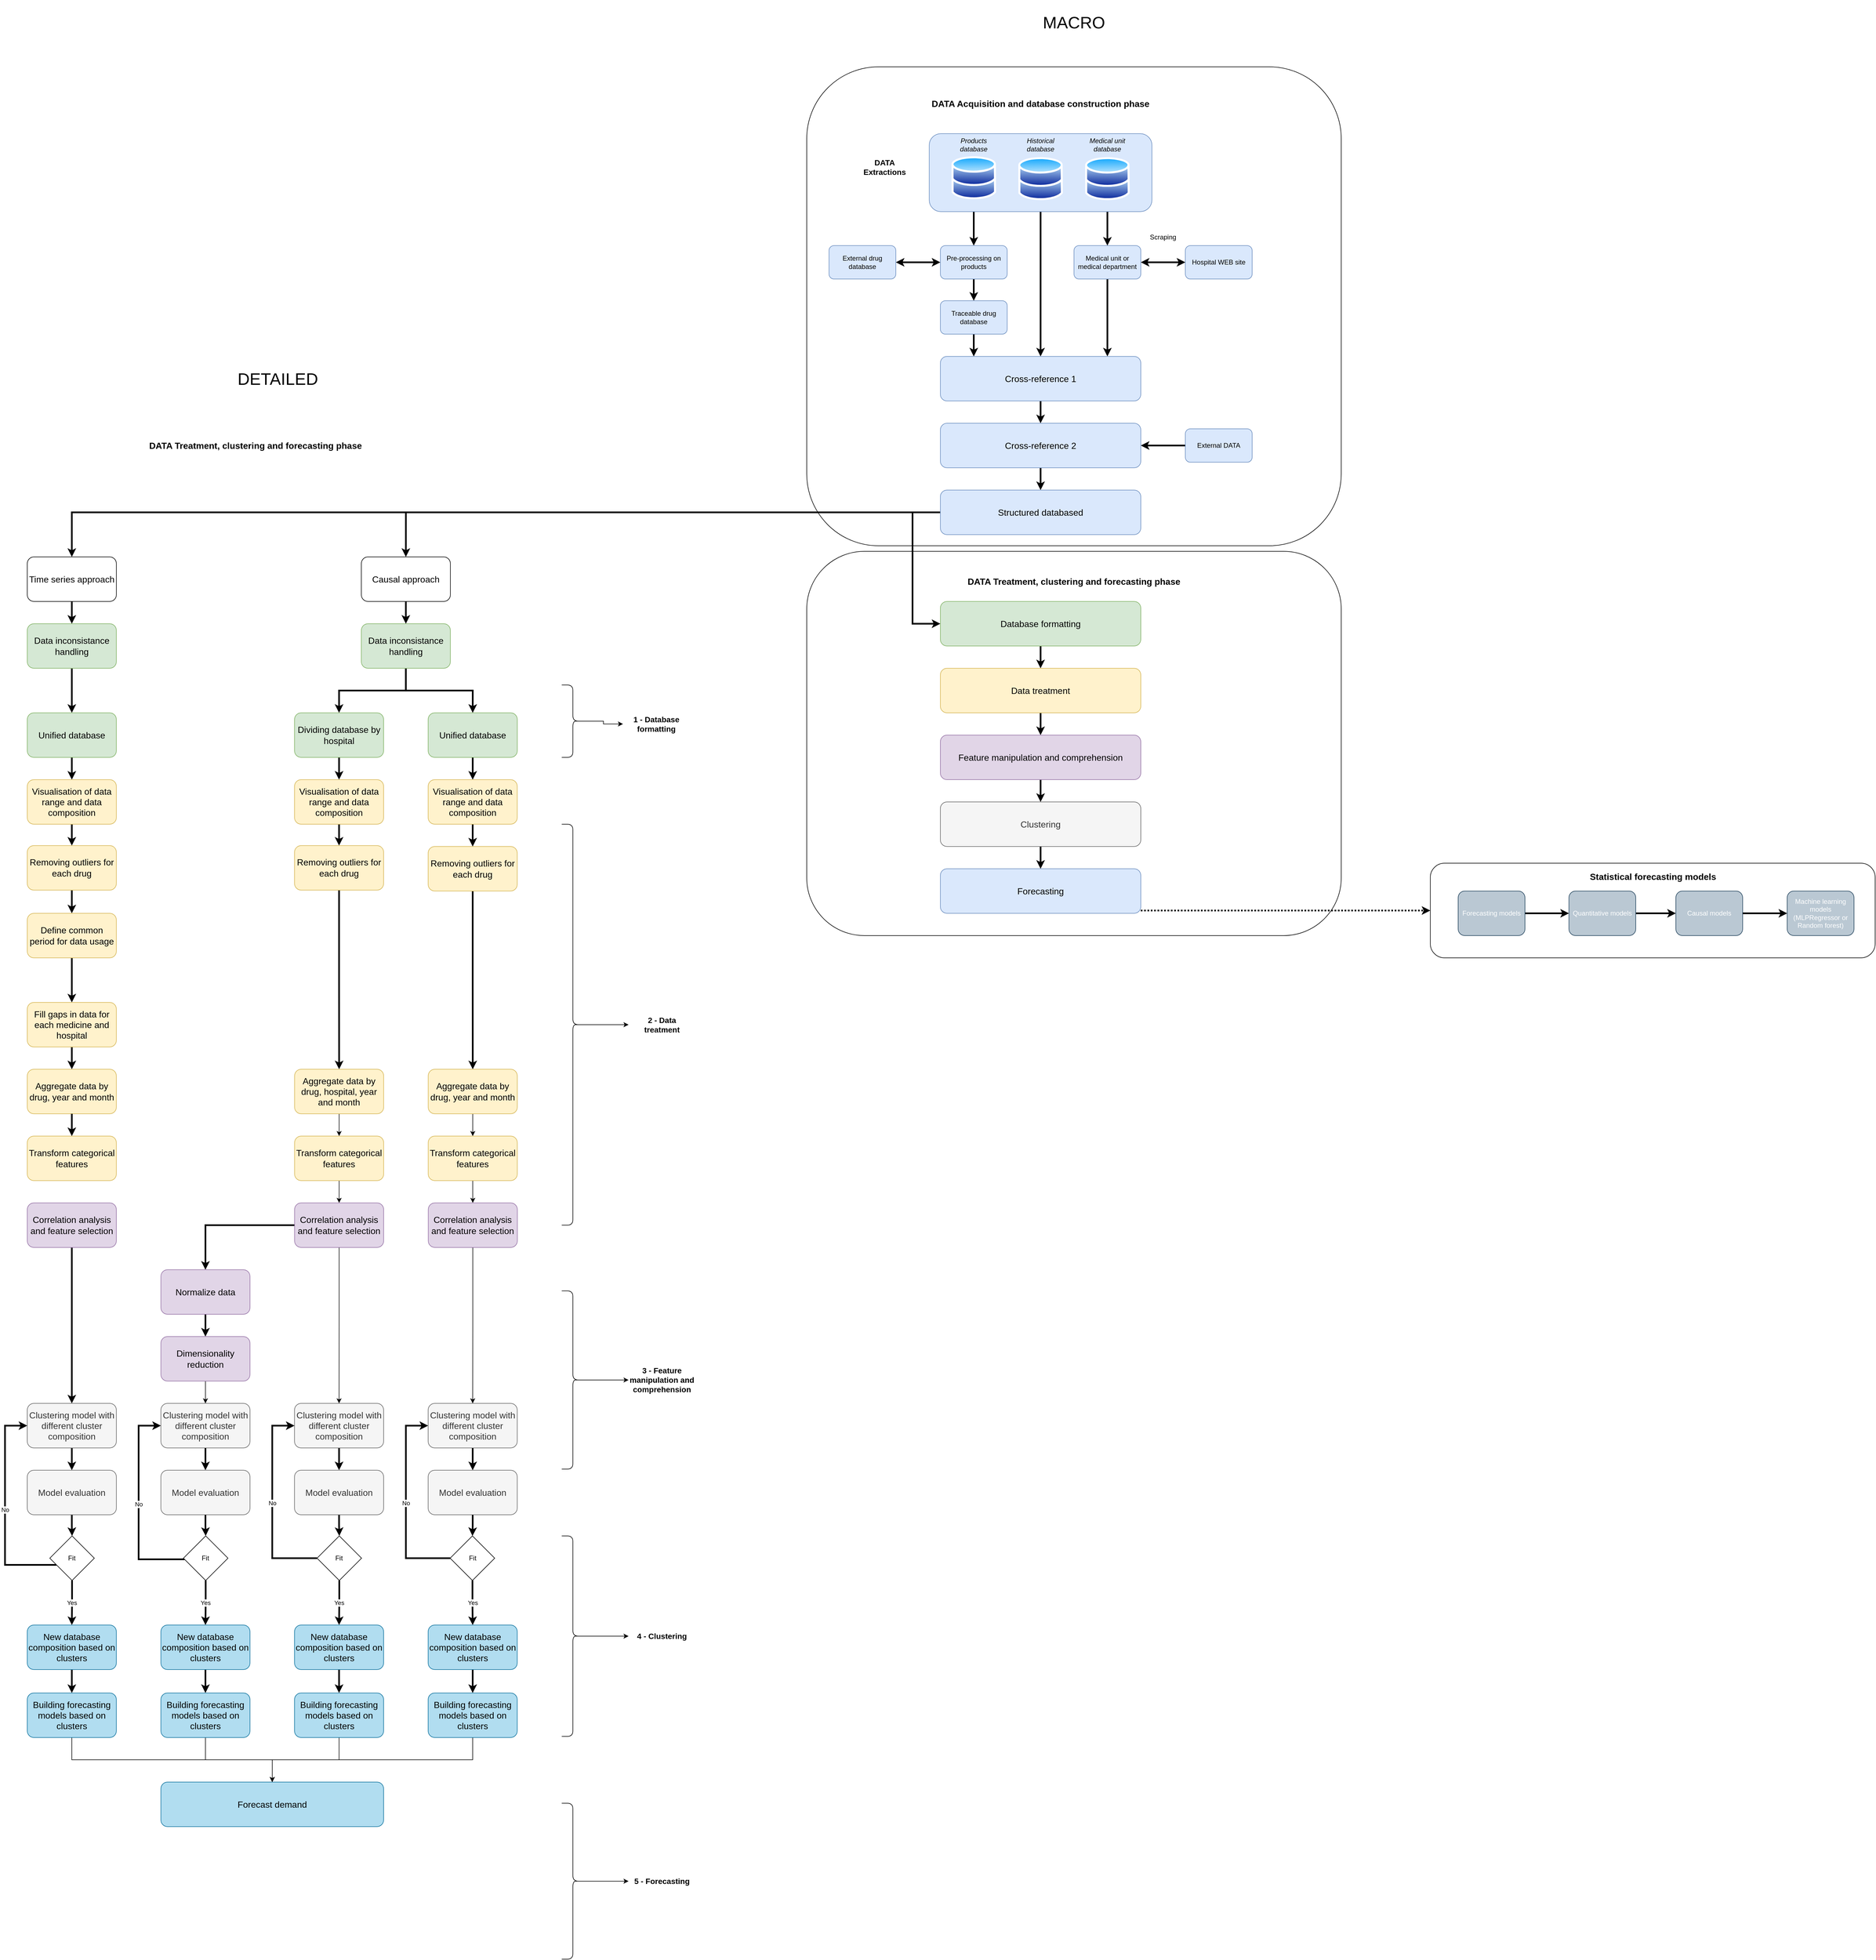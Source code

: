 <mxfile version="21.5.2" type="github" pages="2">
  <diagram name="Methodology" id="t-_hDB9_bV7U9jZggCBl">
    <mxGraphModel dx="2730" dy="1975" grid="1" gridSize="10" guides="1" tooltips="1" connect="1" arrows="1" fold="1" page="1" pageScale="1" pageWidth="827" pageHeight="1169" math="0" shadow="0">
      <root>
        <mxCell id="0" />
        <mxCell id="1" parent="0" />
        <mxCell id="yNCobiBItM3J3ok3ksJP-16" value="" style="rounded=1;whiteSpace=wrap;html=1;" parent="1" vertex="1">
          <mxGeometry x="2400" y="1470" width="799" height="170" as="geometry" />
        </mxCell>
        <mxCell id="TOSCLhitm1Dqb9ZpTsh4-42" value="" style="rounded=1;whiteSpace=wrap;html=1;" parent="1" vertex="1">
          <mxGeometry x="1280" y="910" width="960" height="690" as="geometry" />
        </mxCell>
        <mxCell id="M2tUuZAeyHYkhMsrpUYP-2" value="" style="edgeStyle=orthogonalEdgeStyle;rounded=0;orthogonalLoop=1;jettySize=auto;html=1;strokeWidth=3;" parent="1" source="SHqvhm3qR2kiJbIXEdHi-19" target="BiN6ibbszM4T-fpxPeLF-1" edge="1">
          <mxGeometry relative="1" as="geometry" />
        </mxCell>
        <mxCell id="SHqvhm3qR2kiJbIXEdHi-19" value="Dividing database by hospital" style="rounded=1;whiteSpace=wrap;html=1;fontSize=16;fillColor=#d5e8d4;strokeColor=#82b366;" parent="1" vertex="1">
          <mxGeometry x="360" y="1200" width="160" height="80" as="geometry" />
        </mxCell>
        <mxCell id="M2tUuZAeyHYkhMsrpUYP-3" style="edgeStyle=orthogonalEdgeStyle;rounded=0;orthogonalLoop=1;jettySize=auto;html=1;strokeWidth=3;" parent="1" source="SHqvhm3qR2kiJbIXEdHi-29" target="BiN6ibbszM4T-fpxPeLF-2" edge="1">
          <mxGeometry relative="1" as="geometry" />
        </mxCell>
        <mxCell id="SHqvhm3qR2kiJbIXEdHi-29" value="Unified database" style="rounded=1;whiteSpace=wrap;html=1;fontSize=16;fillColor=#d5e8d4;strokeColor=#82b366;" parent="1" vertex="1">
          <mxGeometry x="600" y="1200" width="160.11" height="80" as="geometry" />
        </mxCell>
        <mxCell id="M2tUuZAeyHYkhMsrpUYP-7" style="edgeStyle=orthogonalEdgeStyle;rounded=0;orthogonalLoop=1;jettySize=auto;html=1;strokeWidth=3;entryX=0.5;entryY=0;entryDx=0;entryDy=0;" parent="1" source="SHqvhm3qR2kiJbIXEdHi-35" target="SHqvhm3qR2kiJbIXEdHi-60" edge="1">
          <mxGeometry relative="1" as="geometry">
            <mxPoint x="459.94" y="1600" as="targetPoint" />
          </mxGeometry>
        </mxCell>
        <mxCell id="SHqvhm3qR2kiJbIXEdHi-35" value="Removing outliers for each drug" style="rounded=1;whiteSpace=wrap;html=1;fontSize=16;fillColor=#fff2cc;strokeColor=#d6b656;" parent="1" vertex="1">
          <mxGeometry x="360" y="1438.41" width="160" height="80" as="geometry" />
        </mxCell>
        <mxCell id="M2tUuZAeyHYkhMsrpUYP-6" style="edgeStyle=orthogonalEdgeStyle;rounded=0;orthogonalLoop=1;jettySize=auto;html=1;strokeWidth=3;entryX=0.5;entryY=0;entryDx=0;entryDy=0;" parent="1" source="SHqvhm3qR2kiJbIXEdHi-38" target="SHqvhm3qR2kiJbIXEdHi-65" edge="1">
          <mxGeometry relative="1" as="geometry">
            <mxPoint x="679.94" y="1600" as="targetPoint" />
          </mxGeometry>
        </mxCell>
        <mxCell id="SHqvhm3qR2kiJbIXEdHi-38" value="Removing outliers for each drug" style="rounded=1;whiteSpace=wrap;html=1;fontSize=16;fillColor=#fff2cc;strokeColor=#d6b656;" parent="1" vertex="1">
          <mxGeometry x="600" y="1440" width="160" height="80" as="geometry" />
        </mxCell>
        <mxCell id="SHqvhm3qR2kiJbIXEdHi-43" style="edgeStyle=orthogonalEdgeStyle;rounded=0;orthogonalLoop=1;jettySize=auto;html=1;strokeWidth=3;" parent="1" source="SHqvhm3qR2kiJbIXEdHi-41" target="SHqvhm3qR2kiJbIXEdHi-19" edge="1">
          <mxGeometry relative="1" as="geometry" />
        </mxCell>
        <mxCell id="SHqvhm3qR2kiJbIXEdHi-44" style="edgeStyle=orthogonalEdgeStyle;rounded=0;orthogonalLoop=1;jettySize=auto;html=1;entryX=0.5;entryY=0;entryDx=0;entryDy=0;strokeWidth=3;" parent="1" source="SHqvhm3qR2kiJbIXEdHi-41" target="SHqvhm3qR2kiJbIXEdHi-29" edge="1">
          <mxGeometry relative="1" as="geometry" />
        </mxCell>
        <mxCell id="SHqvhm3qR2kiJbIXEdHi-41" value="Data inconsistance handling" style="rounded=1;whiteSpace=wrap;html=1;fontSize=16;fillColor=#d5e8d4;strokeColor=#82b366;" parent="1" vertex="1">
          <mxGeometry x="480" y="1040" width="159.94" height="80" as="geometry" />
        </mxCell>
        <mxCell id="CRWFsu0d3f3VjsncQ6_p-95" style="edgeStyle=orthogonalEdgeStyle;rounded=0;orthogonalLoop=1;jettySize=auto;html=1;entryX=0.5;entryY=0;entryDx=0;entryDy=0;" edge="1" parent="1" source="SHqvhm3qR2kiJbIXEdHi-45" target="bCkLxKvPBURnQj97gKr4-1">
          <mxGeometry relative="1" as="geometry" />
        </mxCell>
        <mxCell id="SHqvhm3qR2kiJbIXEdHi-45" value="Transform categorical features" style="rounded=1;whiteSpace=wrap;html=1;fontSize=16;fillColor=#fff2cc;strokeColor=#d6b656;" parent="1" vertex="1">
          <mxGeometry x="360.11" y="1960" width="160" height="80" as="geometry" />
        </mxCell>
        <mxCell id="CRWFsu0d3f3VjsncQ6_p-96" style="edgeStyle=orthogonalEdgeStyle;rounded=0;orthogonalLoop=1;jettySize=auto;html=1;" edge="1" parent="1" source="SHqvhm3qR2kiJbIXEdHi-48" target="bCkLxKvPBURnQj97gKr4-4">
          <mxGeometry relative="1" as="geometry" />
        </mxCell>
        <mxCell id="SHqvhm3qR2kiJbIXEdHi-48" value="Transform categorical features" style="rounded=1;whiteSpace=wrap;html=1;fontSize=16;fillColor=#fff2cc;strokeColor=#d6b656;" parent="1" vertex="1">
          <mxGeometry x="600.11" y="1960" width="160" height="80" as="geometry" />
        </mxCell>
        <mxCell id="M2tUuZAeyHYkhMsrpUYP-8" style="edgeStyle=orthogonalEdgeStyle;rounded=0;orthogonalLoop=1;jettySize=auto;html=1;strokeWidth=3;" parent="1" target="BiN6ibbszM4T-fpxPeLF-4" edge="1">
          <mxGeometry relative="1" as="geometry">
            <mxPoint x="459.94" y="1680" as="sourcePoint" />
          </mxGeometry>
        </mxCell>
        <mxCell id="M2tUuZAeyHYkhMsrpUYP-9" style="edgeStyle=orthogonalEdgeStyle;rounded=0;orthogonalLoop=1;jettySize=auto;html=1;strokeWidth=3;" parent="1" target="BiN6ibbszM4T-fpxPeLF-5" edge="1">
          <mxGeometry relative="1" as="geometry">
            <mxPoint x="679.94" y="1680" as="sourcePoint" />
          </mxGeometry>
        </mxCell>
        <mxCell id="CRWFsu0d3f3VjsncQ6_p-85" style="edgeStyle=orthogonalEdgeStyle;rounded=0;orthogonalLoop=1;jettySize=auto;html=1;entryX=0.5;entryY=0;entryDx=0;entryDy=0;" edge="1" parent="1" source="SHqvhm3qR2kiJbIXEdHi-60" target="SHqvhm3qR2kiJbIXEdHi-45">
          <mxGeometry relative="1" as="geometry" />
        </mxCell>
        <mxCell id="SHqvhm3qR2kiJbIXEdHi-60" value="Aggregate data by drug, hospital, year and month" style="rounded=1;whiteSpace=wrap;html=1;fontSize=16;fillColor=#fff2cc;strokeColor=#d6b656;" parent="1" vertex="1">
          <mxGeometry x="360.11" y="1840" width="160" height="80" as="geometry" />
        </mxCell>
        <mxCell id="CRWFsu0d3f3VjsncQ6_p-87" style="edgeStyle=orthogonalEdgeStyle;rounded=0;orthogonalLoop=1;jettySize=auto;html=1;" edge="1" parent="1" source="SHqvhm3qR2kiJbIXEdHi-65" target="SHqvhm3qR2kiJbIXEdHi-48">
          <mxGeometry relative="1" as="geometry" />
        </mxCell>
        <mxCell id="SHqvhm3qR2kiJbIXEdHi-65" value="Aggregate data by drug, year and month" style="rounded=1;whiteSpace=wrap;html=1;fontSize=16;fillColor=#fff2cc;strokeColor=#d6b656;" parent="1" vertex="1">
          <mxGeometry x="600.11" y="1840" width="160" height="80" as="geometry" />
        </mxCell>
        <mxCell id="TvscWtppMxDBSj-NU7g7-3" style="edgeStyle=orthogonalEdgeStyle;rounded=0;orthogonalLoop=1;jettySize=auto;html=1;strokeWidth=3;" parent="1" source="SHqvhm3qR2kiJbIXEdHi-71" target="bCkLxKvPBURnQj97gKr4-6" edge="1">
          <mxGeometry relative="1" as="geometry" />
        </mxCell>
        <mxCell id="SHqvhm3qR2kiJbIXEdHi-71" value="Normalize data" style="rounded=1;whiteSpace=wrap;html=1;fontSize=16;fillColor=#e1d5e7;strokeColor=#9673a6;" parent="1" vertex="1">
          <mxGeometry x="120" y="2200" width="160" height="80" as="geometry" />
        </mxCell>
        <mxCell id="SHqvhm3qR2kiJbIXEdHi-93" style="edgeStyle=orthogonalEdgeStyle;rounded=0;orthogonalLoop=1;jettySize=auto;html=1;strokeWidth=3;" parent="1" source="SHqvhm3qR2kiJbIXEdHi-88" target="SHqvhm3qR2kiJbIXEdHi-92" edge="1">
          <mxGeometry relative="1" as="geometry" />
        </mxCell>
        <mxCell id="SHqvhm3qR2kiJbIXEdHi-88" value="Clustering model with different cluster composition" style="rounded=1;whiteSpace=wrap;html=1;fontSize=16;fillColor=#f5f5f5;strokeColor=#666666;fontColor=#333333;" parent="1" vertex="1">
          <mxGeometry x="360" y="2440" width="160" height="80" as="geometry" />
        </mxCell>
        <mxCell id="SHqvhm3qR2kiJbIXEdHi-98" style="edgeStyle=orthogonalEdgeStyle;rounded=0;orthogonalLoop=1;jettySize=auto;html=1;entryX=0.5;entryY=0;entryDx=0;entryDy=0;strokeWidth=3;" parent="1" source="SHqvhm3qR2kiJbIXEdHi-89" target="SHqvhm3qR2kiJbIXEdHi-97" edge="1">
          <mxGeometry relative="1" as="geometry" />
        </mxCell>
        <mxCell id="SHqvhm3qR2kiJbIXEdHi-89" value="Clustering model with different cluster composition" style="rounded=1;whiteSpace=wrap;html=1;fontSize=16;fillColor=#f5f5f5;strokeColor=#666666;fontColor=#333333;" parent="1" vertex="1">
          <mxGeometry x="600" y="2440" width="160" height="80" as="geometry" />
        </mxCell>
        <mxCell id="SHqvhm3qR2kiJbIXEdHi-102" style="edgeStyle=orthogonalEdgeStyle;rounded=0;orthogonalLoop=1;jettySize=auto;html=1;entryX=0.5;entryY=0;entryDx=0;entryDy=0;strokeWidth=3;" parent="1" source="SHqvhm3qR2kiJbIXEdHi-92" target="SHqvhm3qR2kiJbIXEdHi-99" edge="1">
          <mxGeometry relative="1" as="geometry" />
        </mxCell>
        <mxCell id="SHqvhm3qR2kiJbIXEdHi-92" value="Model evaluation" style="rounded=1;whiteSpace=wrap;html=1;fontSize=16;fillColor=#f5f5f5;strokeColor=#666666;fontColor=#333333;" parent="1" vertex="1">
          <mxGeometry x="360" y="2560" width="160" height="80" as="geometry" />
        </mxCell>
        <mxCell id="SHqvhm3qR2kiJbIXEdHi-101" style="edgeStyle=orthogonalEdgeStyle;rounded=0;orthogonalLoop=1;jettySize=auto;html=1;strokeWidth=3;" parent="1" source="SHqvhm3qR2kiJbIXEdHi-97" target="SHqvhm3qR2kiJbIXEdHi-100" edge="1">
          <mxGeometry relative="1" as="geometry" />
        </mxCell>
        <mxCell id="SHqvhm3qR2kiJbIXEdHi-97" value="Model evaluation" style="rounded=1;whiteSpace=wrap;html=1;fontSize=16;fillColor=#f5f5f5;strokeColor=#666666;fontColor=#333333;" parent="1" vertex="1">
          <mxGeometry x="600" y="2560" width="160" height="80" as="geometry" />
        </mxCell>
        <mxCell id="SHqvhm3qR2kiJbIXEdHi-103" value="No" style="edgeStyle=orthogonalEdgeStyle;rounded=0;orthogonalLoop=1;jettySize=auto;html=1;entryX=0;entryY=0.5;entryDx=0;entryDy=0;strokeWidth=3;" parent="1" source="SHqvhm3qR2kiJbIXEdHi-99" target="SHqvhm3qR2kiJbIXEdHi-88" edge="1">
          <mxGeometry relative="1" as="geometry">
            <Array as="points">
              <mxPoint x="320" y="2718" />
              <mxPoint x="320" y="2480" />
            </Array>
          </mxGeometry>
        </mxCell>
        <mxCell id="SHqvhm3qR2kiJbIXEdHi-106" value="Yes" style="edgeStyle=orthogonalEdgeStyle;rounded=0;orthogonalLoop=1;jettySize=auto;html=1;entryX=0.5;entryY=0;entryDx=0;entryDy=0;strokeWidth=3;" parent="1" source="SHqvhm3qR2kiJbIXEdHi-99" target="SHqvhm3qR2kiJbIXEdHi-105" edge="1">
          <mxGeometry relative="1" as="geometry" />
        </mxCell>
        <mxCell id="SHqvhm3qR2kiJbIXEdHi-99" value="Fit" style="rhombus;whiteSpace=wrap;html=1;" parent="1" vertex="1">
          <mxGeometry x="400.44" y="2678" width="80" height="80" as="geometry" />
        </mxCell>
        <mxCell id="SHqvhm3qR2kiJbIXEdHi-108" value="Yes" style="edgeStyle=orthogonalEdgeStyle;rounded=0;orthogonalLoop=1;jettySize=auto;html=1;strokeWidth=3;" parent="1" source="SHqvhm3qR2kiJbIXEdHi-100" target="SHqvhm3qR2kiJbIXEdHi-107" edge="1">
          <mxGeometry relative="1" as="geometry" />
        </mxCell>
        <mxCell id="M2tUuZAeyHYkhMsrpUYP-37" value="No" style="edgeStyle=orthogonalEdgeStyle;rounded=0;orthogonalLoop=1;jettySize=auto;html=1;entryX=0;entryY=0.5;entryDx=0;entryDy=0;strokeWidth=3;" parent="1" source="SHqvhm3qR2kiJbIXEdHi-100" target="SHqvhm3qR2kiJbIXEdHi-89" edge="1">
          <mxGeometry relative="1" as="geometry">
            <Array as="points">
              <mxPoint x="560" y="2718" />
              <mxPoint x="560" y="2480" />
            </Array>
          </mxGeometry>
        </mxCell>
        <mxCell id="SHqvhm3qR2kiJbIXEdHi-100" value="Fit" style="rhombus;whiteSpace=wrap;html=1;" parent="1" vertex="1">
          <mxGeometry x="639.55" y="2678" width="80" height="80" as="geometry" />
        </mxCell>
        <mxCell id="SHqvhm3qR2kiJbIXEdHi-110" style="edgeStyle=orthogonalEdgeStyle;rounded=0;orthogonalLoop=1;jettySize=auto;html=1;entryX=0.5;entryY=0;entryDx=0;entryDy=0;strokeWidth=3;" parent="1" source="SHqvhm3qR2kiJbIXEdHi-105" target="SHqvhm3qR2kiJbIXEdHi-109" edge="1">
          <mxGeometry relative="1" as="geometry" />
        </mxCell>
        <mxCell id="SHqvhm3qR2kiJbIXEdHi-105" value="New database composition based on clusters" style="rounded=1;whiteSpace=wrap;html=1;fontSize=16;fillColor=#b1ddf0;strokeColor=#10739e;" parent="1" vertex="1">
          <mxGeometry x="360" y="2838" width="160" height="80" as="geometry" />
        </mxCell>
        <mxCell id="SHqvhm3qR2kiJbIXEdHi-112" style="edgeStyle=orthogonalEdgeStyle;rounded=0;orthogonalLoop=1;jettySize=auto;html=1;strokeWidth=3;" parent="1" source="SHqvhm3qR2kiJbIXEdHi-107" target="SHqvhm3qR2kiJbIXEdHi-111" edge="1">
          <mxGeometry relative="1" as="geometry" />
        </mxCell>
        <mxCell id="SHqvhm3qR2kiJbIXEdHi-107" value="New database composition based on clusters" style="rounded=1;whiteSpace=wrap;html=1;fontSize=16;fillColor=#b1ddf0;strokeColor=#10739e;" parent="1" vertex="1">
          <mxGeometry x="600" y="2838" width="160" height="80" as="geometry" />
        </mxCell>
        <mxCell id="CRWFsu0d3f3VjsncQ6_p-122" style="edgeStyle=orthogonalEdgeStyle;rounded=0;orthogonalLoop=1;jettySize=auto;html=1;" edge="1" parent="1" source="SHqvhm3qR2kiJbIXEdHi-109" target="SHqvhm3qR2kiJbIXEdHi-113">
          <mxGeometry relative="1" as="geometry" />
        </mxCell>
        <mxCell id="SHqvhm3qR2kiJbIXEdHi-109" value="Building forecasting models based on clusters" style="rounded=1;whiteSpace=wrap;html=1;fontSize=16;fillColor=#b1ddf0;strokeColor=#10739e;" parent="1" vertex="1">
          <mxGeometry x="360" y="2960" width="160" height="80" as="geometry" />
        </mxCell>
        <mxCell id="CRWFsu0d3f3VjsncQ6_p-121" style="edgeStyle=orthogonalEdgeStyle;rounded=0;orthogonalLoop=1;jettySize=auto;html=1;entryX=0.5;entryY=0;entryDx=0;entryDy=0;" edge="1" parent="1" source="SHqvhm3qR2kiJbIXEdHi-111" target="SHqvhm3qR2kiJbIXEdHi-113">
          <mxGeometry relative="1" as="geometry">
            <Array as="points">
              <mxPoint x="680" y="3080" />
              <mxPoint x="320" y="3080" />
            </Array>
          </mxGeometry>
        </mxCell>
        <mxCell id="SHqvhm3qR2kiJbIXEdHi-111" value="Building forecasting models based on clusters" style="rounded=1;whiteSpace=wrap;html=1;fontSize=16;fillColor=#b1ddf0;strokeColor=#10739e;" parent="1" vertex="1">
          <mxGeometry x="600" y="2960" width="160" height="80" as="geometry" />
        </mxCell>
        <mxCell id="SHqvhm3qR2kiJbIXEdHi-113" value="Forecast demand" style="rounded=1;whiteSpace=wrap;html=1;fontSize=16;fillColor=#b1ddf0;strokeColor=#10739e;" parent="1" vertex="1">
          <mxGeometry x="120" y="3120" width="400" height="80" as="geometry" />
        </mxCell>
        <mxCell id="SHqvhm3qR2kiJbIXEdHi-118" value="1 - Database formatting" style="text;html=1;strokeColor=none;fillColor=none;align=center;verticalAlign=middle;whiteSpace=wrap;rounded=0;fontSize=14;fontStyle=1" parent="1" vertex="1">
          <mxGeometry x="949.94" y="1200" width="120" height="40" as="geometry" />
        </mxCell>
        <mxCell id="SHqvhm3qR2kiJbIXEdHi-122" value="" style="shape=curlyBracket;whiteSpace=wrap;html=1;rounded=1;flipH=1;labelPosition=right;verticalLabelPosition=middle;align=left;verticalAlign=middle;" parent="1" vertex="1">
          <mxGeometry x="839.94" y="1400" width="40" height="720" as="geometry" />
        </mxCell>
        <mxCell id="SHqvhm3qR2kiJbIXEdHi-123" value="2 - Data treatment" style="text;html=1;strokeColor=none;fillColor=none;align=center;verticalAlign=middle;whiteSpace=wrap;rounded=0;fontSize=14;fontStyle=1" parent="1" vertex="1">
          <mxGeometry x="959.94" y="1740" width="120" height="40" as="geometry" />
        </mxCell>
        <mxCell id="SHqvhm3qR2kiJbIXEdHi-124" style="edgeStyle=orthogonalEdgeStyle;rounded=0;orthogonalLoop=1;jettySize=auto;html=1;exitX=0.1;exitY=0.5;exitDx=0;exitDy=0;exitPerimeter=0;entryX=0;entryY=0.5;entryDx=0;entryDy=0;" parent="1" source="SHqvhm3qR2kiJbIXEdHi-122" target="SHqvhm3qR2kiJbIXEdHi-123" edge="1">
          <mxGeometry relative="1" as="geometry">
            <mxPoint x="865.88" y="1750" as="sourcePoint" />
            <mxPoint x="949.94" y="1760" as="targetPoint" />
          </mxGeometry>
        </mxCell>
        <mxCell id="SHqvhm3qR2kiJbIXEdHi-125" value="" style="shape=curlyBracket;whiteSpace=wrap;html=1;rounded=1;flipH=1;labelPosition=right;verticalLabelPosition=middle;align=left;verticalAlign=middle;" parent="1" vertex="1">
          <mxGeometry x="839.94" y="1150" width="40" height="130" as="geometry" />
        </mxCell>
        <mxCell id="SHqvhm3qR2kiJbIXEdHi-126" style="edgeStyle=orthogonalEdgeStyle;rounded=0;orthogonalLoop=1;jettySize=auto;html=1;exitX=0.1;exitY=0.5;exitDx=0;exitDy=0;exitPerimeter=0;" parent="1" source="SHqvhm3qR2kiJbIXEdHi-125" target="SHqvhm3qR2kiJbIXEdHi-118" edge="1">
          <mxGeometry relative="1" as="geometry">
            <mxPoint x="875.94" y="1590" as="sourcePoint" />
            <mxPoint x="959.94" y="1590" as="targetPoint" />
          </mxGeometry>
        </mxCell>
        <mxCell id="SHqvhm3qR2kiJbIXEdHi-127" value="" style="shape=curlyBracket;whiteSpace=wrap;html=1;rounded=1;flipH=1;labelPosition=right;verticalLabelPosition=middle;align=left;verticalAlign=middle;" parent="1" vertex="1">
          <mxGeometry x="839.94" y="2678" width="40" height="360" as="geometry" />
        </mxCell>
        <mxCell id="SHqvhm3qR2kiJbIXEdHi-129" value="4 - Clustering" style="text;html=1;strokeColor=none;fillColor=none;align=center;verticalAlign=middle;whiteSpace=wrap;rounded=0;fontSize=14;fontStyle=1" parent="1" vertex="1">
          <mxGeometry x="959.94" y="2838" width="120" height="40" as="geometry" />
        </mxCell>
        <mxCell id="SHqvhm3qR2kiJbIXEdHi-130" style="edgeStyle=orthogonalEdgeStyle;rounded=0;orthogonalLoop=1;jettySize=auto;html=1;exitX=0.1;exitY=0.5;exitDx=0;exitDy=0;exitPerimeter=0;" parent="1" source="SHqvhm3qR2kiJbIXEdHi-127" target="SHqvhm3qR2kiJbIXEdHi-129" edge="1">
          <mxGeometry relative="1" as="geometry">
            <mxPoint x="885.94" y="2268" as="sourcePoint" />
            <mxPoint x="969.94" y="2268" as="targetPoint" />
          </mxGeometry>
        </mxCell>
        <mxCell id="SHqvhm3qR2kiJbIXEdHi-131" value="" style="shape=curlyBracket;whiteSpace=wrap;html=1;rounded=1;flipH=1;labelPosition=right;verticalLabelPosition=middle;align=left;verticalAlign=middle;" parent="1" vertex="1">
          <mxGeometry x="839.94" y="3158" width="40" height="280" as="geometry" />
        </mxCell>
        <mxCell id="SHqvhm3qR2kiJbIXEdHi-132" value="5 - Forecasting" style="text;html=1;strokeColor=none;fillColor=none;align=center;verticalAlign=middle;whiteSpace=wrap;rounded=0;fontSize=14;fontStyle=1" parent="1" vertex="1">
          <mxGeometry x="959.94" y="3278" width="120" height="40" as="geometry" />
        </mxCell>
        <mxCell id="SHqvhm3qR2kiJbIXEdHi-133" style="edgeStyle=orthogonalEdgeStyle;rounded=0;orthogonalLoop=1;jettySize=auto;html=1;exitX=0.1;exitY=0.5;exitDx=0;exitDy=0;exitPerimeter=0;" parent="1" source="SHqvhm3qR2kiJbIXEdHi-131" target="SHqvhm3qR2kiJbIXEdHi-132" edge="1">
          <mxGeometry relative="1" as="geometry">
            <mxPoint x="885.94" y="2808" as="sourcePoint" />
            <mxPoint x="969.94" y="2808" as="targetPoint" />
          </mxGeometry>
        </mxCell>
        <mxCell id="SHqvhm3qR2kiJbIXEdHi-140" value="DATA Treatment, clustering and forecasting phase" style="text;html=1;strokeColor=none;fillColor=none;align=center;verticalAlign=middle;whiteSpace=wrap;rounded=0;strokeWidth=1;fontSize=16;fontStyle=1" parent="1" vertex="1">
          <mxGeometry x="90" y="695.79" width="400" height="48.41" as="geometry" />
        </mxCell>
        <mxCell id="BiN6ibbszM4T-fpxPeLF-27" style="edgeStyle=orthogonalEdgeStyle;rounded=0;orthogonalLoop=1;jettySize=auto;html=1;entryX=0.5;entryY=0;entryDx=0;entryDy=0;strokeWidth=3;" parent="1" source="bCkLxKvPBURnQj97gKr4-1" target="SHqvhm3qR2kiJbIXEdHi-71" edge="1">
          <mxGeometry relative="1" as="geometry" />
        </mxCell>
        <mxCell id="CRWFsu0d3f3VjsncQ6_p-100" style="edgeStyle=orthogonalEdgeStyle;rounded=0;orthogonalLoop=1;jettySize=auto;html=1;entryX=0.5;entryY=0;entryDx=0;entryDy=0;" edge="1" parent="1" source="bCkLxKvPBURnQj97gKr4-1" target="SHqvhm3qR2kiJbIXEdHi-88">
          <mxGeometry relative="1" as="geometry" />
        </mxCell>
        <mxCell id="bCkLxKvPBURnQj97gKr4-1" value="Correlation analysis and feature selection" style="rounded=1;whiteSpace=wrap;html=1;fontSize=16;fillColor=#e1d5e7;strokeColor=#9673a6;" parent="1" vertex="1">
          <mxGeometry x="360.11" y="2080" width="160" height="80" as="geometry" />
        </mxCell>
        <mxCell id="CRWFsu0d3f3VjsncQ6_p-97" style="edgeStyle=orthogonalEdgeStyle;rounded=0;orthogonalLoop=1;jettySize=auto;html=1;" edge="1" parent="1" source="bCkLxKvPBURnQj97gKr4-4" target="SHqvhm3qR2kiJbIXEdHi-89">
          <mxGeometry relative="1" as="geometry" />
        </mxCell>
        <mxCell id="bCkLxKvPBURnQj97gKr4-4" value="Correlation analysis and feature selection" style="rounded=1;whiteSpace=wrap;html=1;fontSize=16;fillColor=#e1d5e7;strokeColor=#9673a6;" parent="1" vertex="1">
          <mxGeometry x="600.22" y="2080" width="160" height="80" as="geometry" />
        </mxCell>
        <mxCell id="CRWFsu0d3f3VjsncQ6_p-125" style="edgeStyle=orthogonalEdgeStyle;rounded=0;orthogonalLoop=1;jettySize=auto;html=1;" edge="1" parent="1" source="bCkLxKvPBURnQj97gKr4-6" target="CRWFsu0d3f3VjsncQ6_p-102">
          <mxGeometry relative="1" as="geometry" />
        </mxCell>
        <mxCell id="bCkLxKvPBURnQj97gKr4-6" value="Dimensionality reduction" style="rounded=1;whiteSpace=wrap;html=1;fontSize=16;fillColor=#e1d5e7;strokeColor=#9673a6;" parent="1" vertex="1">
          <mxGeometry x="120" y="2320" width="160" height="80" as="geometry" />
        </mxCell>
        <mxCell id="bCkLxKvPBURnQj97gKr4-14" value="" style="shape=curlyBracket;whiteSpace=wrap;html=1;rounded=1;flipH=1;labelPosition=right;verticalLabelPosition=middle;align=left;verticalAlign=middle;" parent="1" vertex="1">
          <mxGeometry x="839.94" y="2238" width="40" height="320" as="geometry" />
        </mxCell>
        <mxCell id="bCkLxKvPBURnQj97gKr4-15" value="3 - Feature manipulation and comprehension" style="text;html=1;strokeColor=none;fillColor=none;align=center;verticalAlign=middle;whiteSpace=wrap;rounded=0;fontSize=14;fontStyle=1" parent="1" vertex="1">
          <mxGeometry x="959.94" y="2378" width="120" height="40" as="geometry" />
        </mxCell>
        <mxCell id="bCkLxKvPBURnQj97gKr4-16" style="edgeStyle=orthogonalEdgeStyle;rounded=0;orthogonalLoop=1;jettySize=auto;html=1;exitX=0.1;exitY=0.5;exitDx=0;exitDy=0;exitPerimeter=0;entryX=0;entryY=0.5;entryDx=0;entryDy=0;" parent="1" source="bCkLxKvPBURnQj97gKr4-14" target="bCkLxKvPBURnQj97gKr4-15" edge="1">
          <mxGeometry relative="1" as="geometry">
            <mxPoint x="875.94" y="2358" as="sourcePoint" />
            <mxPoint x="929.94" y="2058" as="targetPoint" />
          </mxGeometry>
        </mxCell>
        <mxCell id="TOSCLhitm1Dqb9ZpTsh4-38" style="edgeStyle=orthogonalEdgeStyle;rounded=0;orthogonalLoop=1;jettySize=auto;html=1;entryX=0.5;entryY=0;entryDx=0;entryDy=0;strokeWidth=3;" parent="1" source="TOSCLhitm1Dqb9ZpTsh4-1" target="TOSCLhitm1Dqb9ZpTsh4-2" edge="1">
          <mxGeometry relative="1" as="geometry" />
        </mxCell>
        <mxCell id="TOSCLhitm1Dqb9ZpTsh4-1" value="Database formatting" style="rounded=1;whiteSpace=wrap;html=1;fontSize=16;fillColor=#d5e8d4;strokeColor=#82b366;" parent="1" vertex="1">
          <mxGeometry x="1520" y="1000" width="360" height="80" as="geometry" />
        </mxCell>
        <mxCell id="TOSCLhitm1Dqb9ZpTsh4-39" style="edgeStyle=orthogonalEdgeStyle;rounded=0;orthogonalLoop=1;jettySize=auto;html=1;strokeWidth=3;" parent="1" source="TOSCLhitm1Dqb9ZpTsh4-2" target="TOSCLhitm1Dqb9ZpTsh4-3" edge="1">
          <mxGeometry relative="1" as="geometry" />
        </mxCell>
        <mxCell id="TOSCLhitm1Dqb9ZpTsh4-2" value="Data treatment" style="rounded=1;whiteSpace=wrap;html=1;fontSize=16;fillColor=#fff2cc;strokeColor=#d6b656;" parent="1" vertex="1">
          <mxGeometry x="1520" y="1120" width="360" height="80" as="geometry" />
        </mxCell>
        <mxCell id="TOSCLhitm1Dqb9ZpTsh4-40" style="edgeStyle=orthogonalEdgeStyle;rounded=0;orthogonalLoop=1;jettySize=auto;html=1;strokeWidth=3;" parent="1" source="TOSCLhitm1Dqb9ZpTsh4-3" target="TOSCLhitm1Dqb9ZpTsh4-4" edge="1">
          <mxGeometry relative="1" as="geometry" />
        </mxCell>
        <mxCell id="TOSCLhitm1Dqb9ZpTsh4-3" value="Feature manipulation and comprehension" style="rounded=1;whiteSpace=wrap;html=1;fontSize=16;fillColor=#e1d5e7;strokeColor=#9673a6;" parent="1" vertex="1">
          <mxGeometry x="1520" y="1240" width="360" height="80" as="geometry" />
        </mxCell>
        <mxCell id="TOSCLhitm1Dqb9ZpTsh4-41" value="" style="edgeStyle=orthogonalEdgeStyle;rounded=0;orthogonalLoop=1;jettySize=auto;html=1;strokeWidth=3;" parent="1" source="TOSCLhitm1Dqb9ZpTsh4-4" target="TOSCLhitm1Dqb9ZpTsh4-5" edge="1">
          <mxGeometry relative="1" as="geometry" />
        </mxCell>
        <mxCell id="TOSCLhitm1Dqb9ZpTsh4-4" value="Clustering" style="rounded=1;whiteSpace=wrap;html=1;fontSize=16;fillColor=#f5f5f5;strokeColor=#666666;fontColor=#333333;" parent="1" vertex="1">
          <mxGeometry x="1520" y="1360" width="360" height="80" as="geometry" />
        </mxCell>
        <mxCell id="yNCobiBItM3J3ok3ksJP-18" style="edgeStyle=orthogonalEdgeStyle;rounded=0;orthogonalLoop=1;jettySize=auto;html=1;entryX=0;entryY=0.5;entryDx=0;entryDy=0;strokeWidth=3;dashed=1;dashPattern=1 1;" parent="1" source="TOSCLhitm1Dqb9ZpTsh4-5" target="yNCobiBItM3J3ok3ksJP-16" edge="1">
          <mxGeometry relative="1" as="geometry">
            <Array as="points">
              <mxPoint x="2370" y="1555" />
              <mxPoint x="2370" y="1555" />
            </Array>
          </mxGeometry>
        </mxCell>
        <mxCell id="TOSCLhitm1Dqb9ZpTsh4-5" value="Forecasting" style="rounded=1;whiteSpace=wrap;html=1;fontSize=16;fillColor=#dae8fc;strokeColor=#6c8ebf;" parent="1" vertex="1">
          <mxGeometry x="1520" y="1480" width="360" height="80" as="geometry" />
        </mxCell>
        <mxCell id="TOSCLhitm1Dqb9ZpTsh4-6" value="" style="rounded=1;whiteSpace=wrap;html=1;" parent="1" vertex="1">
          <mxGeometry x="1280" y="40" width="960" height="860" as="geometry" />
        </mxCell>
        <mxCell id="TOSCLhitm1Dqb9ZpTsh4-7" value="DATA Extractions" style="text;html=1;strokeColor=none;fillColor=none;align=center;verticalAlign=middle;whiteSpace=wrap;rounded=0;strokeWidth=1;fontSize=14;fontStyle=1" parent="1" vertex="1">
          <mxGeometry x="1380" y="160" width="80" height="120" as="geometry" />
        </mxCell>
        <mxCell id="TOSCLhitm1Dqb9ZpTsh4-8" style="edgeStyle=orthogonalEdgeStyle;rounded=0;orthogonalLoop=1;jettySize=auto;html=1;jumpSize=6;strokeWidth=3;" parent="1" source="TOSCLhitm1Dqb9ZpTsh4-11" target="TOSCLhitm1Dqb9ZpTsh4-21" edge="1">
          <mxGeometry relative="1" as="geometry">
            <Array as="points">
              <mxPoint x="1820" y="350" />
              <mxPoint x="1820" y="350" />
            </Array>
          </mxGeometry>
        </mxCell>
        <mxCell id="TOSCLhitm1Dqb9ZpTsh4-9" style="edgeStyle=orthogonalEdgeStyle;rounded=0;orthogonalLoop=1;jettySize=auto;html=1;fontSize=11;strokeWidth=3;" parent="1" source="TOSCLhitm1Dqb9ZpTsh4-11" target="TOSCLhitm1Dqb9ZpTsh4-30" edge="1">
          <mxGeometry relative="1" as="geometry" />
        </mxCell>
        <mxCell id="TOSCLhitm1Dqb9ZpTsh4-10" style="edgeStyle=orthogonalEdgeStyle;rounded=0;orthogonalLoop=1;jettySize=auto;html=1;strokeWidth=3;" parent="1" source="TOSCLhitm1Dqb9ZpTsh4-11" target="TOSCLhitm1Dqb9ZpTsh4-19" edge="1">
          <mxGeometry relative="1" as="geometry">
            <Array as="points">
              <mxPoint x="1580" y="310" />
              <mxPoint x="1580" y="310" />
            </Array>
          </mxGeometry>
        </mxCell>
        <mxCell id="TOSCLhitm1Dqb9ZpTsh4-11" value="" style="rounded=1;whiteSpace=wrap;html=1;fillColor=#dae8fc;strokeColor=#6c8ebf;" parent="1" vertex="1">
          <mxGeometry x="1500" y="160" width="400" height="140" as="geometry" />
        </mxCell>
        <mxCell id="TOSCLhitm1Dqb9ZpTsh4-12" value="" style="image;aspect=fixed;perimeter=ellipsePerimeter;html=1;align=center;shadow=0;dashed=0;spacingTop=3;image=img/lib/active_directory/databases.svg;" parent="1" vertex="1">
          <mxGeometry x="1540" y="200" width="80" height="78.41" as="geometry" />
        </mxCell>
        <mxCell id="TOSCLhitm1Dqb9ZpTsh4-13" value="" style="image;aspect=fixed;perimeter=ellipsePerimeter;html=1;align=center;shadow=0;dashed=0;spacingTop=3;image=img/lib/active_directory/databases.svg;" parent="1" vertex="1">
          <mxGeometry x="1660" y="201.59" width="80" height="78.41" as="geometry" />
        </mxCell>
        <mxCell id="TOSCLhitm1Dqb9ZpTsh4-14" value="" style="image;aspect=fixed;perimeter=ellipsePerimeter;html=1;align=center;shadow=0;dashed=0;spacingTop=3;image=img/lib/active_directory/databases.svg;" parent="1" vertex="1">
          <mxGeometry x="1780" y="201.59" width="80" height="78.41" as="geometry" />
        </mxCell>
        <mxCell id="TOSCLhitm1Dqb9ZpTsh4-15" value="&lt;i&gt;Products database&lt;/i&gt;" style="text;html=1;strokeColor=none;fillColor=none;align=center;verticalAlign=middle;whiteSpace=wrap;rounded=0;" parent="1" vertex="1">
          <mxGeometry x="1540" y="140" width="80" height="80" as="geometry" />
        </mxCell>
        <mxCell id="TOSCLhitm1Dqb9ZpTsh4-16" value="&lt;i&gt;Historical database&lt;/i&gt;" style="text;html=1;strokeColor=none;fillColor=none;align=center;verticalAlign=middle;whiteSpace=wrap;rounded=0;" parent="1" vertex="1">
          <mxGeometry x="1660" y="140" width="80" height="80" as="geometry" />
        </mxCell>
        <mxCell id="TOSCLhitm1Dqb9ZpTsh4-17" value="&lt;i&gt;Medical unit&lt;br&gt;database&lt;br&gt;&lt;/i&gt;" style="text;html=1;strokeColor=none;fillColor=none;align=center;verticalAlign=middle;whiteSpace=wrap;rounded=0;" parent="1" vertex="1">
          <mxGeometry x="1780" y="140" width="80" height="80" as="geometry" />
        </mxCell>
        <mxCell id="TOSCLhitm1Dqb9ZpTsh4-18" style="edgeStyle=orthogonalEdgeStyle;rounded=0;orthogonalLoop=1;jettySize=auto;html=1;entryX=0.5;entryY=0;entryDx=0;entryDy=0;strokeWidth=3;startArrow=none;startFill=0;" parent="1" source="TOSCLhitm1Dqb9ZpTsh4-19" target="TOSCLhitm1Dqb9ZpTsh4-28" edge="1">
          <mxGeometry relative="1" as="geometry" />
        </mxCell>
        <mxCell id="TOSCLhitm1Dqb9ZpTsh4-19" value="Pre-processing on products" style="rounded=1;whiteSpace=wrap;html=1;fillColor=#dae8fc;strokeColor=#6c8ebf;" parent="1" vertex="1">
          <mxGeometry x="1520" y="361" width="120" height="60" as="geometry" />
        </mxCell>
        <mxCell id="TOSCLhitm1Dqb9ZpTsh4-20" style="edgeStyle=orthogonalEdgeStyle;rounded=0;orthogonalLoop=1;jettySize=auto;html=1;strokeWidth=3;" parent="1" source="TOSCLhitm1Dqb9ZpTsh4-21" target="TOSCLhitm1Dqb9ZpTsh4-30" edge="1">
          <mxGeometry relative="1" as="geometry">
            <Array as="points">
              <mxPoint x="1820" y="640" />
              <mxPoint x="1820" y="640" />
            </Array>
          </mxGeometry>
        </mxCell>
        <mxCell id="TOSCLhitm1Dqb9ZpTsh4-21" value="Medical unit or medical department" style="rounded=1;whiteSpace=wrap;html=1;fillColor=#dae8fc;strokeColor=#6c8ebf;" parent="1" vertex="1">
          <mxGeometry x="1760" y="361" width="120" height="60" as="geometry" />
        </mxCell>
        <mxCell id="TOSCLhitm1Dqb9ZpTsh4-22" style="edgeStyle=orthogonalEdgeStyle;rounded=0;orthogonalLoop=1;jettySize=auto;html=1;strokeWidth=3;startArrow=classic;startFill=1;" parent="1" source="TOSCLhitm1Dqb9ZpTsh4-23" target="TOSCLhitm1Dqb9ZpTsh4-19" edge="1">
          <mxGeometry relative="1" as="geometry" />
        </mxCell>
        <mxCell id="TOSCLhitm1Dqb9ZpTsh4-23" value="External drug database" style="rounded=1;whiteSpace=wrap;html=1;fillColor=#dae8fc;strokeColor=#6c8ebf;" parent="1" vertex="1">
          <mxGeometry x="1320" y="361" width="120" height="60" as="geometry" />
        </mxCell>
        <mxCell id="TOSCLhitm1Dqb9ZpTsh4-24" value="Hospital WEB site" style="rounded=1;whiteSpace=wrap;html=1;fillColor=#dae8fc;strokeColor=#6c8ebf;" parent="1" vertex="1">
          <mxGeometry x="1960" y="361" width="120" height="60" as="geometry" />
        </mxCell>
        <mxCell id="TOSCLhitm1Dqb9ZpTsh4-25" value="" style="endArrow=classic;startArrow=classic;html=1;rounded=0;exitX=1;exitY=0.5;exitDx=0;exitDy=0;fontSize=9;startWidth=15;endWidth=15;strokeWidth=3;" parent="1" source="TOSCLhitm1Dqb9ZpTsh4-21" target="TOSCLhitm1Dqb9ZpTsh4-24" edge="1">
          <mxGeometry width="100" height="100" relative="1" as="geometry">
            <mxPoint x="1990" y="341" as="sourcePoint" />
            <mxPoint x="2090" y="241" as="targetPoint" />
          </mxGeometry>
        </mxCell>
        <mxCell id="TOSCLhitm1Dqb9ZpTsh4-26" value="Scraping" style="text;html=1;strokeColor=none;fillColor=none;align=center;verticalAlign=middle;whiteSpace=wrap;rounded=0;" parent="1" vertex="1">
          <mxGeometry x="1890" y="331" width="60" height="30" as="geometry" />
        </mxCell>
        <mxCell id="TOSCLhitm1Dqb9ZpTsh4-27" style="edgeStyle=orthogonalEdgeStyle;rounded=0;orthogonalLoop=1;jettySize=auto;html=1;strokeWidth=3;" parent="1" source="TOSCLhitm1Dqb9ZpTsh4-28" target="TOSCLhitm1Dqb9ZpTsh4-30" edge="1">
          <mxGeometry relative="1" as="geometry">
            <Array as="points">
              <mxPoint x="1580" y="550" />
              <mxPoint x="1580" y="550" />
            </Array>
          </mxGeometry>
        </mxCell>
        <mxCell id="TOSCLhitm1Dqb9ZpTsh4-28" value="Traceable drug database" style="rounded=1;whiteSpace=wrap;html=1;fillColor=#dae8fc;strokeColor=#6c8ebf;" parent="1" vertex="1">
          <mxGeometry x="1520" y="460" width="120" height="60" as="geometry" />
        </mxCell>
        <mxCell id="TOSCLhitm1Dqb9ZpTsh4-29" style="edgeStyle=orthogonalEdgeStyle;rounded=0;orthogonalLoop=1;jettySize=auto;html=1;strokeWidth=3;" parent="1" source="TOSCLhitm1Dqb9ZpTsh4-30" target="TOSCLhitm1Dqb9ZpTsh4-34" edge="1">
          <mxGeometry relative="1" as="geometry" />
        </mxCell>
        <mxCell id="TOSCLhitm1Dqb9ZpTsh4-30" value="Cross-reference 1" style="rounded=1;whiteSpace=wrap;html=1;fontSize=16;fillColor=#dae8fc;strokeColor=#6c8ebf;" parent="1" vertex="1">
          <mxGeometry x="1520" y="560" width="360" height="80" as="geometry" />
        </mxCell>
        <mxCell id="TOSCLhitm1Dqb9ZpTsh4-31" style="edgeStyle=orthogonalEdgeStyle;rounded=0;orthogonalLoop=1;jettySize=auto;html=1;strokeWidth=3;" parent="1" source="TOSCLhitm1Dqb9ZpTsh4-32" target="TOSCLhitm1Dqb9ZpTsh4-34" edge="1">
          <mxGeometry relative="1" as="geometry" />
        </mxCell>
        <mxCell id="TOSCLhitm1Dqb9ZpTsh4-32" value="External DATA" style="rounded=1;whiteSpace=wrap;html=1;fillColor=#dae8fc;strokeColor=#6c8ebf;horizontal=1;verticalAlign=middle;" parent="1" vertex="1">
          <mxGeometry x="1960" y="690" width="120" height="60" as="geometry" />
        </mxCell>
        <mxCell id="TOSCLhitm1Dqb9ZpTsh4-33" style="edgeStyle=orthogonalEdgeStyle;rounded=0;orthogonalLoop=1;jettySize=auto;html=1;entryX=0.5;entryY=0;entryDx=0;entryDy=0;strokeWidth=3;" parent="1" source="TOSCLhitm1Dqb9ZpTsh4-34" target="TOSCLhitm1Dqb9ZpTsh4-35" edge="1">
          <mxGeometry relative="1" as="geometry" />
        </mxCell>
        <mxCell id="TOSCLhitm1Dqb9ZpTsh4-34" value="Cross-reference 2" style="rounded=1;whiteSpace=wrap;html=1;fontSize=16;fillColor=#dae8fc;strokeColor=#6c8ebf;" parent="1" vertex="1">
          <mxGeometry x="1520" y="680" width="360" height="80" as="geometry" />
        </mxCell>
        <mxCell id="TOSCLhitm1Dqb9ZpTsh4-43" style="edgeStyle=orthogonalEdgeStyle;rounded=0;orthogonalLoop=1;jettySize=auto;html=1;entryX=0;entryY=0.5;entryDx=0;entryDy=0;strokeWidth=3;" parent="1" source="TOSCLhitm1Dqb9ZpTsh4-35" target="TOSCLhitm1Dqb9ZpTsh4-1" edge="1">
          <mxGeometry relative="1" as="geometry">
            <Array as="points">
              <mxPoint x="1470" y="840.0" />
              <mxPoint x="1470" y="1040" />
            </Array>
          </mxGeometry>
        </mxCell>
        <mxCell id="CRWFsu0d3f3VjsncQ6_p-81" style="edgeStyle=orthogonalEdgeStyle;rounded=0;orthogonalLoop=1;jettySize=auto;html=1;entryX=0.5;entryY=0;entryDx=0;entryDy=0;strokeWidth=3;" edge="1" parent="1" source="TOSCLhitm1Dqb9ZpTsh4-35" target="CRWFsu0d3f3VjsncQ6_p-80">
          <mxGeometry relative="1" as="geometry" />
        </mxCell>
        <mxCell id="CRWFsu0d3f3VjsncQ6_p-82" style="edgeStyle=orthogonalEdgeStyle;rounded=0;orthogonalLoop=1;jettySize=auto;html=1;entryX=0.5;entryY=0;entryDx=0;entryDy=0;strokeWidth=3;" edge="1" parent="1" source="TOSCLhitm1Dqb9ZpTsh4-35" target="CRWFsu0d3f3VjsncQ6_p-79">
          <mxGeometry relative="1" as="geometry" />
        </mxCell>
        <mxCell id="TOSCLhitm1Dqb9ZpTsh4-35" value="Structured databased" style="rounded=1;whiteSpace=wrap;html=1;fontSize=16;fillColor=#dae8fc;strokeColor=#6c8ebf;" parent="1" vertex="1">
          <mxGeometry x="1520" y="800" width="360" height="80" as="geometry" />
        </mxCell>
        <mxCell id="TOSCLhitm1Dqb9ZpTsh4-36" value="DATA Acquisition and database construction phase" style="text;html=1;strokeColor=none;fillColor=none;align=center;verticalAlign=middle;whiteSpace=wrap;rounded=0;strokeWidth=1;fontSize=16;fontStyle=1" parent="1" vertex="1">
          <mxGeometry x="1500" y="81.59" width="400" height="48.41" as="geometry" />
        </mxCell>
        <mxCell id="TOSCLhitm1Dqb9ZpTsh4-44" value="DATA Treatment, clustering and forecasting phase" style="text;html=1;strokeColor=none;fillColor=none;align=center;verticalAlign=middle;whiteSpace=wrap;rounded=0;strokeWidth=1;fontSize=16;fontStyle=1" parent="1" vertex="1">
          <mxGeometry x="1560" y="940" width="400" height="48.41" as="geometry" />
        </mxCell>
        <mxCell id="TOSCLhitm1Dqb9ZpTsh4-46" value="MACRO" style="text;html=1;strokeColor=none;fillColor=none;align=center;verticalAlign=middle;whiteSpace=wrap;rounded=0;fontSize=30;" parent="1" vertex="1">
          <mxGeometry x="1280" y="-80" width="960" height="80" as="geometry" />
        </mxCell>
        <mxCell id="yNCobiBItM3J3ok3ksJP-8" style="edgeStyle=orthogonalEdgeStyle;rounded=0;orthogonalLoop=1;jettySize=auto;html=1;strokeWidth=3;" parent="1" source="yNCobiBItM3J3ok3ksJP-1" target="yNCobiBItM3J3ok3ksJP-4" edge="1">
          <mxGeometry relative="1" as="geometry" />
        </mxCell>
        <mxCell id="yNCobiBItM3J3ok3ksJP-1" value="Quantitative models" style="rounded=1;whiteSpace=wrap;html=1;fillColor=#bac8d3;strokeColor=#23445d;horizontal=1;verticalAlign=middle;fontColor=#FFFFFF;" parent="1" vertex="1">
          <mxGeometry x="2649" y="1520" width="120" height="80" as="geometry" />
        </mxCell>
        <mxCell id="yNCobiBItM3J3ok3ksJP-12" style="edgeStyle=orthogonalEdgeStyle;rounded=0;orthogonalLoop=1;jettySize=auto;html=1;strokeWidth=3;" parent="1" source="yNCobiBItM3J3ok3ksJP-4" target="yNCobiBItM3J3ok3ksJP-5" edge="1">
          <mxGeometry relative="1" as="geometry" />
        </mxCell>
        <mxCell id="yNCobiBItM3J3ok3ksJP-4" value="Causal models" style="rounded=1;whiteSpace=wrap;html=1;fillColor=#bac8d3;strokeColor=#23445d;horizontal=1;verticalAlign=middle;fontColor=#FFFFFF;" parent="1" vertex="1">
          <mxGeometry x="2841" y="1520" width="120" height="80" as="geometry" />
        </mxCell>
        <mxCell id="yNCobiBItM3J3ok3ksJP-5" value="Machine learning models&lt;br&gt;(MLPRegressor or Random forest)" style="rounded=1;whiteSpace=wrap;html=1;fillColor=#bac8d3;strokeColor=#23445d;horizontal=1;verticalAlign=middle;fontColor=#FFFFFF;" parent="1" vertex="1">
          <mxGeometry x="3041" y="1520" width="120" height="80" as="geometry" />
        </mxCell>
        <mxCell id="yNCobiBItM3J3ok3ksJP-10" style="edgeStyle=orthogonalEdgeStyle;rounded=0;orthogonalLoop=1;jettySize=auto;html=1;strokeWidth=3;" parent="1" source="yNCobiBItM3J3ok3ksJP-9" target="yNCobiBItM3J3ok3ksJP-1" edge="1">
          <mxGeometry relative="1" as="geometry" />
        </mxCell>
        <mxCell id="yNCobiBItM3J3ok3ksJP-9" value="Forecasting models" style="rounded=1;whiteSpace=wrap;html=1;fillColor=#bac8d3;strokeColor=#23445d;horizontal=1;verticalAlign=middle;fontColor=#FFFFFF;" parent="1" vertex="1">
          <mxGeometry x="2450" y="1520" width="120" height="80" as="geometry" />
        </mxCell>
        <mxCell id="yNCobiBItM3J3ok3ksJP-15" value="Statistical forecasting models" style="text;html=1;strokeColor=none;fillColor=none;align=center;verticalAlign=middle;whiteSpace=wrap;rounded=0;strokeWidth=1;fontSize=16;fontStyle=1" parent="1" vertex="1">
          <mxGeometry x="2599.5" y="1470" width="400" height="48.41" as="geometry" />
        </mxCell>
        <mxCell id="yNCobiBItM3J3ok3ksJP-20" value="DETAILED" style="text;html=1;strokeColor=none;fillColor=none;align=center;verticalAlign=middle;whiteSpace=wrap;rounded=0;fontSize=30;" parent="1" vertex="1">
          <mxGeometry x="-150.06" y="560" width="960" height="80" as="geometry" />
        </mxCell>
        <mxCell id="M2tUuZAeyHYkhMsrpUYP-4" style="edgeStyle=orthogonalEdgeStyle;rounded=0;orthogonalLoop=1;jettySize=auto;html=1;strokeWidth=3;" parent="1" source="BiN6ibbszM4T-fpxPeLF-1" target="SHqvhm3qR2kiJbIXEdHi-35" edge="1">
          <mxGeometry relative="1" as="geometry" />
        </mxCell>
        <mxCell id="BiN6ibbszM4T-fpxPeLF-1" value="Visualisation of data range and data composition" style="rounded=1;whiteSpace=wrap;html=1;fontSize=16;fillColor=#fff2cc;strokeColor=#d6b656;" parent="1" vertex="1">
          <mxGeometry x="360" y="1320" width="160" height="80" as="geometry" />
        </mxCell>
        <mxCell id="M2tUuZAeyHYkhMsrpUYP-5" style="edgeStyle=orthogonalEdgeStyle;rounded=0;orthogonalLoop=1;jettySize=auto;html=1;entryX=0.5;entryY=0;entryDx=0;entryDy=0;strokeWidth=3;" parent="1" source="BiN6ibbszM4T-fpxPeLF-2" target="SHqvhm3qR2kiJbIXEdHi-38" edge="1">
          <mxGeometry relative="1" as="geometry" />
        </mxCell>
        <mxCell id="BiN6ibbszM4T-fpxPeLF-2" value="Visualisation of data range and data composition" style="rounded=1;whiteSpace=wrap;html=1;fontSize=16;fillColor=#fff2cc;strokeColor=#d6b656;" parent="1" vertex="1">
          <mxGeometry x="600" y="1320" width="160" height="80" as="geometry" />
        </mxCell>
        <mxCell id="CRWFsu0d3f3VjsncQ6_p-78" style="edgeStyle=orthogonalEdgeStyle;rounded=0;orthogonalLoop=1;jettySize=auto;html=1;entryX=0.5;entryY=0;entryDx=0;entryDy=0;strokeWidth=3;" edge="1" parent="1" source="CRWFsu0d3f3VjsncQ6_p-1" target="CRWFsu0d3f3VjsncQ6_p-46">
          <mxGeometry relative="1" as="geometry" />
        </mxCell>
        <mxCell id="CRWFsu0d3f3VjsncQ6_p-1" value="Data inconsistance handling" style="rounded=1;whiteSpace=wrap;html=1;fontSize=16;fillColor=#d5e8d4;strokeColor=#82b366;" vertex="1" parent="1">
          <mxGeometry x="-120" y="1040" width="160" height="80" as="geometry" />
        </mxCell>
        <mxCell id="CRWFsu0d3f3VjsncQ6_p-45" style="edgeStyle=orthogonalEdgeStyle;rounded=0;orthogonalLoop=1;jettySize=auto;html=1;strokeWidth=3;" edge="1" parent="1" source="CRWFsu0d3f3VjsncQ6_p-46" target="CRWFsu0d3f3VjsncQ6_p-70">
          <mxGeometry relative="1" as="geometry" />
        </mxCell>
        <mxCell id="CRWFsu0d3f3VjsncQ6_p-46" value="Unified database" style="rounded=1;whiteSpace=wrap;html=1;fontSize=16;fillColor=#d5e8d4;strokeColor=#82b366;" vertex="1" parent="1">
          <mxGeometry x="-120" y="1200" width="160" height="80" as="geometry" />
        </mxCell>
        <mxCell id="CRWFsu0d3f3VjsncQ6_p-47" style="edgeStyle=orthogonalEdgeStyle;rounded=0;orthogonalLoop=1;jettySize=auto;html=1;exitX=0.5;exitY=1;exitDx=0;exitDy=0;" edge="1" parent="1" source="CRWFsu0d3f3VjsncQ6_p-46" target="CRWFsu0d3f3VjsncQ6_p-46">
          <mxGeometry relative="1" as="geometry" />
        </mxCell>
        <mxCell id="CRWFsu0d3f3VjsncQ6_p-48" style="edgeStyle=orthogonalEdgeStyle;rounded=0;orthogonalLoop=1;jettySize=auto;html=1;strokeWidth=3;" edge="1" parent="1" source="CRWFsu0d3f3VjsncQ6_p-49" target="CRWFsu0d3f3VjsncQ6_p-53">
          <mxGeometry relative="1" as="geometry" />
        </mxCell>
        <mxCell id="CRWFsu0d3f3VjsncQ6_p-49" value="Removing outliers for each drug" style="rounded=1;whiteSpace=wrap;html=1;fontSize=16;fillColor=#fff2cc;strokeColor=#d6b656;" vertex="1" parent="1">
          <mxGeometry x="-120" y="1438.41" width="160" height="80" as="geometry" />
        </mxCell>
        <mxCell id="CRWFsu0d3f3VjsncQ6_p-51" value="Transform categorical features" style="rounded=1;whiteSpace=wrap;html=1;fontSize=16;fillColor=#fff2cc;strokeColor=#d6b656;" vertex="1" parent="1">
          <mxGeometry x="-120" y="1960" width="160" height="80" as="geometry" />
        </mxCell>
        <mxCell id="CRWFsu0d3f3VjsncQ6_p-52" style="edgeStyle=orthogonalEdgeStyle;rounded=0;orthogonalLoop=1;jettySize=auto;html=1;strokeWidth=3;" edge="1" parent="1" source="CRWFsu0d3f3VjsncQ6_p-53" target="CRWFsu0d3f3VjsncQ6_p-72">
          <mxGeometry relative="1" as="geometry" />
        </mxCell>
        <mxCell id="CRWFsu0d3f3VjsncQ6_p-53" value="Define common period for data usage" style="rounded=1;whiteSpace=wrap;html=1;fontSize=16;fillColor=#fff2cc;strokeColor=#d6b656;" vertex="1" parent="1">
          <mxGeometry x="-120" y="1560" width="160" height="80" as="geometry" />
        </mxCell>
        <mxCell id="CRWFsu0d3f3VjsncQ6_p-55" value="Aggregate data by drug, year and month" style="rounded=1;whiteSpace=wrap;html=1;fontSize=16;fillColor=#fff2cc;strokeColor=#d6b656;" vertex="1" parent="1">
          <mxGeometry x="-120" y="1840" width="160" height="80" as="geometry" />
        </mxCell>
        <mxCell id="CRWFsu0d3f3VjsncQ6_p-67" style="edgeStyle=orthogonalEdgeStyle;rounded=0;orthogonalLoop=1;jettySize=auto;html=1;strokeWidth=3;entryX=0.5;entryY=0;entryDx=0;entryDy=0;" edge="1" parent="1" source="CRWFsu0d3f3VjsncQ6_p-68" target="CRWFsu0d3f3VjsncQ6_p-112">
          <mxGeometry relative="1" as="geometry">
            <mxPoint x="-20.06" y="2638" as="targetPoint" />
          </mxGeometry>
        </mxCell>
        <mxCell id="CRWFsu0d3f3VjsncQ6_p-68" value="Correlation analysis and feature selection" style="rounded=1;whiteSpace=wrap;html=1;fontSize=16;fillColor=#e1d5e7;strokeColor=#9673a6;" vertex="1" parent="1">
          <mxGeometry x="-120" y="2080" width="160" height="80" as="geometry" />
        </mxCell>
        <mxCell id="CRWFsu0d3f3VjsncQ6_p-69" style="edgeStyle=orthogonalEdgeStyle;rounded=0;orthogonalLoop=1;jettySize=auto;html=1;entryX=0.5;entryY=0;entryDx=0;entryDy=0;strokeWidth=3;" edge="1" parent="1" source="CRWFsu0d3f3VjsncQ6_p-70" target="CRWFsu0d3f3VjsncQ6_p-49">
          <mxGeometry relative="1" as="geometry" />
        </mxCell>
        <mxCell id="CRWFsu0d3f3VjsncQ6_p-70" value="Visualisation of data range and data composition" style="rounded=1;whiteSpace=wrap;html=1;fontSize=16;fillColor=#fff2cc;strokeColor=#d6b656;" vertex="1" parent="1">
          <mxGeometry x="-120" y="1320" width="160" height="80" as="geometry" />
        </mxCell>
        <mxCell id="CRWFsu0d3f3VjsncQ6_p-71" style="edgeStyle=orthogonalEdgeStyle;rounded=0;orthogonalLoop=1;jettySize=auto;html=1;strokeWidth=3;" edge="1" parent="1" source="CRWFsu0d3f3VjsncQ6_p-72" target="CRWFsu0d3f3VjsncQ6_p-55">
          <mxGeometry relative="1" as="geometry" />
        </mxCell>
        <mxCell id="CRWFsu0d3f3VjsncQ6_p-72" value="Fill gaps in data for each medicine and hospital" style="rounded=1;whiteSpace=wrap;html=1;fontSize=16;fillColor=#fff2cc;strokeColor=#d6b656;" vertex="1" parent="1">
          <mxGeometry x="-120" y="1720" width="160" height="80" as="geometry" />
        </mxCell>
        <mxCell id="CRWFsu0d3f3VjsncQ6_p-73" style="edgeStyle=orthogonalEdgeStyle;rounded=0;orthogonalLoop=1;jettySize=auto;html=1;entryX=0.5;entryY=0;entryDx=0;entryDy=0;strokeWidth=3;exitX=0.5;exitY=1;exitDx=0;exitDy=0;" edge="1" parent="1" source="CRWFsu0d3f3VjsncQ6_p-55" target="CRWFsu0d3f3VjsncQ6_p-51">
          <mxGeometry relative="1" as="geometry">
            <mxPoint x="-40" y="2040" as="sourcePoint" />
          </mxGeometry>
        </mxCell>
        <mxCell id="CRWFsu0d3f3VjsncQ6_p-83" style="edgeStyle=orthogonalEdgeStyle;rounded=0;orthogonalLoop=1;jettySize=auto;html=1;strokeWidth=3;" edge="1" parent="1" source="CRWFsu0d3f3VjsncQ6_p-79" target="CRWFsu0d3f3VjsncQ6_p-1">
          <mxGeometry relative="1" as="geometry" />
        </mxCell>
        <mxCell id="CRWFsu0d3f3VjsncQ6_p-79" value="Time series approach" style="rounded=1;whiteSpace=wrap;html=1;fontSize=16;" vertex="1" parent="1">
          <mxGeometry x="-120" y="920" width="160" height="80" as="geometry" />
        </mxCell>
        <mxCell id="CRWFsu0d3f3VjsncQ6_p-84" style="edgeStyle=orthogonalEdgeStyle;rounded=0;orthogonalLoop=1;jettySize=auto;html=1;entryX=0.5;entryY=0;entryDx=0;entryDy=0;strokeWidth=3;" edge="1" parent="1" source="CRWFsu0d3f3VjsncQ6_p-80" target="SHqvhm3qR2kiJbIXEdHi-41">
          <mxGeometry relative="1" as="geometry" />
        </mxCell>
        <mxCell id="CRWFsu0d3f3VjsncQ6_p-80" value="Causal approach" style="rounded=1;whiteSpace=wrap;html=1;fontSize=16;" vertex="1" parent="1">
          <mxGeometry x="480" y="920" width="159.94" height="80" as="geometry" />
        </mxCell>
        <mxCell id="CRWFsu0d3f3VjsncQ6_p-101" style="edgeStyle=orthogonalEdgeStyle;rounded=0;orthogonalLoop=1;jettySize=auto;html=1;strokeWidth=3;" edge="1" parent="1" source="CRWFsu0d3f3VjsncQ6_p-102" target="CRWFsu0d3f3VjsncQ6_p-104">
          <mxGeometry relative="1" as="geometry" />
        </mxCell>
        <mxCell id="CRWFsu0d3f3VjsncQ6_p-102" value="Clustering model with different cluster composition" style="rounded=1;whiteSpace=wrap;html=1;fontSize=16;fillColor=#f5f5f5;strokeColor=#666666;fontColor=#333333;" vertex="1" parent="1">
          <mxGeometry x="120" y="2440" width="160" height="80" as="geometry" />
        </mxCell>
        <mxCell id="CRWFsu0d3f3VjsncQ6_p-103" style="edgeStyle=orthogonalEdgeStyle;rounded=0;orthogonalLoop=1;jettySize=auto;html=1;entryX=0.5;entryY=0;entryDx=0;entryDy=0;strokeWidth=3;" edge="1" parent="1" source="CRWFsu0d3f3VjsncQ6_p-104" target="CRWFsu0d3f3VjsncQ6_p-107">
          <mxGeometry relative="1" as="geometry" />
        </mxCell>
        <mxCell id="CRWFsu0d3f3VjsncQ6_p-104" value="Model evaluation" style="rounded=1;whiteSpace=wrap;html=1;fontSize=16;fillColor=#f5f5f5;strokeColor=#666666;fontColor=#333333;" vertex="1" parent="1">
          <mxGeometry x="120" y="2560" width="160" height="80" as="geometry" />
        </mxCell>
        <mxCell id="CRWFsu0d3f3VjsncQ6_p-105" value="No" style="edgeStyle=orthogonalEdgeStyle;rounded=0;orthogonalLoop=1;jettySize=auto;html=1;entryX=0;entryY=0.5;entryDx=0;entryDy=0;strokeWidth=3;" edge="1" parent="1" source="CRWFsu0d3f3VjsncQ6_p-107" target="CRWFsu0d3f3VjsncQ6_p-102">
          <mxGeometry relative="1" as="geometry">
            <Array as="points">
              <mxPoint x="80" y="2720" />
              <mxPoint x="80" y="2480" />
            </Array>
          </mxGeometry>
        </mxCell>
        <mxCell id="CRWFsu0d3f3VjsncQ6_p-106" value="Yes" style="edgeStyle=orthogonalEdgeStyle;rounded=0;orthogonalLoop=1;jettySize=auto;html=1;entryX=0.5;entryY=0;entryDx=0;entryDy=0;strokeWidth=3;" edge="1" parent="1" source="CRWFsu0d3f3VjsncQ6_p-107" target="CRWFsu0d3f3VjsncQ6_p-109">
          <mxGeometry relative="1" as="geometry" />
        </mxCell>
        <mxCell id="CRWFsu0d3f3VjsncQ6_p-107" value="Fit" style="rhombus;whiteSpace=wrap;html=1;" vertex="1" parent="1">
          <mxGeometry x="160.44" y="2678" width="80" height="80" as="geometry" />
        </mxCell>
        <mxCell id="CRWFsu0d3f3VjsncQ6_p-108" style="edgeStyle=orthogonalEdgeStyle;rounded=0;orthogonalLoop=1;jettySize=auto;html=1;entryX=0.5;entryY=0;entryDx=0;entryDy=0;strokeWidth=3;" edge="1" parent="1" source="CRWFsu0d3f3VjsncQ6_p-109" target="CRWFsu0d3f3VjsncQ6_p-110">
          <mxGeometry relative="1" as="geometry" />
        </mxCell>
        <mxCell id="CRWFsu0d3f3VjsncQ6_p-109" value="New database composition based on clusters" style="rounded=1;whiteSpace=wrap;html=1;fontSize=16;fillColor=#b1ddf0;strokeColor=#10739e;" vertex="1" parent="1">
          <mxGeometry x="120" y="2838" width="160" height="80" as="geometry" />
        </mxCell>
        <mxCell id="CRWFsu0d3f3VjsncQ6_p-123" style="edgeStyle=orthogonalEdgeStyle;rounded=0;orthogonalLoop=1;jettySize=auto;html=1;entryX=0.5;entryY=0;entryDx=0;entryDy=0;" edge="1" parent="1" source="CRWFsu0d3f3VjsncQ6_p-110" target="SHqvhm3qR2kiJbIXEdHi-113">
          <mxGeometry relative="1" as="geometry" />
        </mxCell>
        <mxCell id="CRWFsu0d3f3VjsncQ6_p-110" value="Building forecasting models based on clusters" style="rounded=1;whiteSpace=wrap;html=1;fontSize=16;fillColor=#b1ddf0;strokeColor=#10739e;" vertex="1" parent="1">
          <mxGeometry x="120" y="2960" width="160" height="80" as="geometry" />
        </mxCell>
        <mxCell id="CRWFsu0d3f3VjsncQ6_p-111" style="edgeStyle=orthogonalEdgeStyle;rounded=0;orthogonalLoop=1;jettySize=auto;html=1;strokeWidth=3;" edge="1" parent="1" source="CRWFsu0d3f3VjsncQ6_p-112" target="CRWFsu0d3f3VjsncQ6_p-114">
          <mxGeometry relative="1" as="geometry" />
        </mxCell>
        <mxCell id="CRWFsu0d3f3VjsncQ6_p-112" value="Clustering model with different cluster composition" style="rounded=1;whiteSpace=wrap;html=1;fontSize=16;fillColor=#f5f5f5;strokeColor=#666666;fontColor=#333333;" vertex="1" parent="1">
          <mxGeometry x="-120" y="2440" width="160" height="80" as="geometry" />
        </mxCell>
        <mxCell id="CRWFsu0d3f3VjsncQ6_p-113" style="edgeStyle=orthogonalEdgeStyle;rounded=0;orthogonalLoop=1;jettySize=auto;html=1;entryX=0.5;entryY=0;entryDx=0;entryDy=0;strokeWidth=3;" edge="1" parent="1" source="CRWFsu0d3f3VjsncQ6_p-114" target="CRWFsu0d3f3VjsncQ6_p-117">
          <mxGeometry relative="1" as="geometry" />
        </mxCell>
        <mxCell id="CRWFsu0d3f3VjsncQ6_p-114" value="Model evaluation" style="rounded=1;whiteSpace=wrap;html=1;fontSize=16;fillColor=#f5f5f5;strokeColor=#666666;fontColor=#333333;" vertex="1" parent="1">
          <mxGeometry x="-120" y="2560" width="160" height="80" as="geometry" />
        </mxCell>
        <mxCell id="CRWFsu0d3f3VjsncQ6_p-115" value="No" style="edgeStyle=orthogonalEdgeStyle;rounded=0;orthogonalLoop=1;jettySize=auto;html=1;entryX=0;entryY=0.5;entryDx=0;entryDy=0;strokeWidth=3;" edge="1" parent="1" source="CRWFsu0d3f3VjsncQ6_p-117" target="CRWFsu0d3f3VjsncQ6_p-112">
          <mxGeometry relative="1" as="geometry">
            <Array as="points">
              <mxPoint x="-160" y="2730" />
              <mxPoint x="-160" y="2480" />
            </Array>
          </mxGeometry>
        </mxCell>
        <mxCell id="CRWFsu0d3f3VjsncQ6_p-116" value="Yes" style="edgeStyle=orthogonalEdgeStyle;rounded=0;orthogonalLoop=1;jettySize=auto;html=1;entryX=0.5;entryY=0;entryDx=0;entryDy=0;strokeWidth=3;" edge="1" parent="1" source="CRWFsu0d3f3VjsncQ6_p-117" target="CRWFsu0d3f3VjsncQ6_p-119">
          <mxGeometry relative="1" as="geometry" />
        </mxCell>
        <mxCell id="CRWFsu0d3f3VjsncQ6_p-117" value="Fit" style="rhombus;whiteSpace=wrap;html=1;" vertex="1" parent="1">
          <mxGeometry x="-79.56" y="2678" width="80" height="80" as="geometry" />
        </mxCell>
        <mxCell id="CRWFsu0d3f3VjsncQ6_p-118" style="edgeStyle=orthogonalEdgeStyle;rounded=0;orthogonalLoop=1;jettySize=auto;html=1;entryX=0.5;entryY=0;entryDx=0;entryDy=0;strokeWidth=3;" edge="1" parent="1" source="CRWFsu0d3f3VjsncQ6_p-119" target="CRWFsu0d3f3VjsncQ6_p-120">
          <mxGeometry relative="1" as="geometry" />
        </mxCell>
        <mxCell id="CRWFsu0d3f3VjsncQ6_p-119" value="New database composition based on clusters" style="rounded=1;whiteSpace=wrap;html=1;fontSize=16;fillColor=#b1ddf0;strokeColor=#10739e;" vertex="1" parent="1">
          <mxGeometry x="-120" y="2838" width="160" height="80" as="geometry" />
        </mxCell>
        <mxCell id="CRWFsu0d3f3VjsncQ6_p-124" style="edgeStyle=orthogonalEdgeStyle;rounded=0;orthogonalLoop=1;jettySize=auto;html=1;entryX=0.5;entryY=0;entryDx=0;entryDy=0;" edge="1" parent="1" source="CRWFsu0d3f3VjsncQ6_p-120" target="SHqvhm3qR2kiJbIXEdHi-113">
          <mxGeometry relative="1" as="geometry">
            <Array as="points">
              <mxPoint x="-40" y="3080" />
              <mxPoint x="320" y="3080" />
            </Array>
          </mxGeometry>
        </mxCell>
        <mxCell id="CRWFsu0d3f3VjsncQ6_p-120" value="Building forecasting models based on clusters" style="rounded=1;whiteSpace=wrap;html=1;fontSize=16;fillColor=#b1ddf0;strokeColor=#10739e;" vertex="1" parent="1">
          <mxGeometry x="-120" y="2960" width="160" height="80" as="geometry" />
        </mxCell>
      </root>
    </mxGraphModel>
  </diagram>
  <diagram id="FHKzKiSD1p5ztjhbD2ni" name="Temporal division">
    <mxGraphModel dx="1195" dy="589" grid="1" gridSize="10" guides="1" tooltips="1" connect="1" arrows="1" fold="1" page="1" pageScale="1" pageWidth="827" pageHeight="1169" math="0" shadow="0">
      <root>
        <mxCell id="0" />
        <mxCell id="1" parent="0" />
        <mxCell id="eJeErl-EDPbxrdXh-wSA-61" value="" style="rounded=1;whiteSpace=wrap;html=1;" vertex="1" parent="1">
          <mxGeometry x="160" y="160" width="1040" height="560" as="geometry" />
        </mxCell>
        <mxCell id="eJeErl-EDPbxrdXh-wSA-2" value="Hospital 1" style="text;html=1;strokeColor=none;fillColor=none;align=center;verticalAlign=middle;whiteSpace=wrap;rounded=0;fontStyle=1;fontSize=14;" vertex="1" parent="1">
          <mxGeometry x="200" y="320" width="80" height="40" as="geometry" />
        </mxCell>
        <mxCell id="eJeErl-EDPbxrdXh-wSA-3" value="" style="endArrow=none;html=1;rounded=0;fillColor=#6a00ff;strokeColor=#3700CC;strokeWidth=2;" edge="1" parent="1">
          <mxGeometry width="50" height="50" relative="1" as="geometry">
            <mxPoint x="380" y="320" as="sourcePoint" />
            <mxPoint x="380" y="360" as="targetPoint" />
          </mxGeometry>
        </mxCell>
        <mxCell id="eJeErl-EDPbxrdXh-wSA-5" value="" style="endArrow=none;dashed=1;html=1;dashPattern=1 3;strokeWidth=2;rounded=0;fillColor=#6a00ff;strokeColor=#3700CC;" edge="1" parent="1">
          <mxGeometry width="50" height="50" relative="1" as="geometry">
            <mxPoint x="380" y="340" as="sourcePoint" />
            <mxPoint x="1161.379" y="340" as="targetPoint" />
          </mxGeometry>
        </mxCell>
        <mxCell id="eJeErl-EDPbxrdXh-wSA-9" value="" style="endArrow=none;html=1;rounded=0;" edge="1" parent="1">
          <mxGeometry width="50" height="50" relative="1" as="geometry">
            <mxPoint x="319.8" y="240" as="sourcePoint" />
            <mxPoint x="319.8" y="280" as="targetPoint" />
          </mxGeometry>
        </mxCell>
        <mxCell id="eJeErl-EDPbxrdXh-wSA-10" value="" style="endArrow=none;html=1;rounded=0;" edge="1" parent="1">
          <mxGeometry width="50" height="50" relative="1" as="geometry">
            <mxPoint x="440" y="240" as="sourcePoint" />
            <mxPoint x="440" y="280" as="targetPoint" />
          </mxGeometry>
        </mxCell>
        <mxCell id="eJeErl-EDPbxrdXh-wSA-12" value="" style="endArrow=none;html=1;rounded=0;" edge="1" parent="1">
          <mxGeometry width="50" height="50" relative="1" as="geometry">
            <mxPoint x="560" y="240" as="sourcePoint" />
            <mxPoint x="560" y="280" as="targetPoint" />
          </mxGeometry>
        </mxCell>
        <mxCell id="eJeErl-EDPbxrdXh-wSA-13" value="2014" style="text;html=1;strokeColor=none;fillColor=none;align=center;verticalAlign=middle;whiteSpace=wrap;rounded=0;fontStyle=1" vertex="1" parent="1">
          <mxGeometry x="470" y="240" width="60" height="40" as="geometry" />
        </mxCell>
        <mxCell id="eJeErl-EDPbxrdXh-wSA-15" value="" style="endArrow=none;html=1;rounded=0;" edge="1" parent="1">
          <mxGeometry width="50" height="50" relative="1" as="geometry">
            <mxPoint x="680" y="240" as="sourcePoint" />
            <mxPoint x="680" y="280" as="targetPoint" />
          </mxGeometry>
        </mxCell>
        <mxCell id="eJeErl-EDPbxrdXh-wSA-17" value="" style="endArrow=none;html=1;rounded=0;" edge="1" parent="1">
          <mxGeometry width="50" height="50" relative="1" as="geometry">
            <mxPoint x="680" y="240" as="sourcePoint" />
            <mxPoint x="680" y="280" as="targetPoint" />
          </mxGeometry>
        </mxCell>
        <mxCell id="eJeErl-EDPbxrdXh-wSA-18" value="" style="endArrow=none;html=1;rounded=0;" edge="1" parent="1">
          <mxGeometry width="50" height="50" relative="1" as="geometry">
            <mxPoint x="800" y="240" as="sourcePoint" />
            <mxPoint x="800" y="280" as="targetPoint" />
          </mxGeometry>
        </mxCell>
        <mxCell id="eJeErl-EDPbxrdXh-wSA-19" value="2016" style="text;html=1;strokeColor=none;fillColor=none;align=center;verticalAlign=middle;whiteSpace=wrap;rounded=0;fontStyle=1" vertex="1" parent="1">
          <mxGeometry x="710" y="240" width="60" height="40" as="geometry" />
        </mxCell>
        <mxCell id="eJeErl-EDPbxrdXh-wSA-20" value="2013" style="text;html=1;strokeColor=none;fillColor=none;align=center;verticalAlign=middle;whiteSpace=wrap;rounded=0;fontStyle=1" vertex="1" parent="1">
          <mxGeometry x="354" y="240" width="60" height="40" as="geometry" />
        </mxCell>
        <mxCell id="eJeErl-EDPbxrdXh-wSA-21" value="2015" style="text;html=1;strokeColor=none;fillColor=none;align=center;verticalAlign=middle;whiteSpace=wrap;rounded=0;fontStyle=1" vertex="1" parent="1">
          <mxGeometry x="590" y="240" width="60" height="40" as="geometry" />
        </mxCell>
        <mxCell id="eJeErl-EDPbxrdXh-wSA-22" value="" style="endArrow=none;html=1;rounded=0;" edge="1" parent="1">
          <mxGeometry width="50" height="50" relative="1" as="geometry">
            <mxPoint x="800" y="240" as="sourcePoint" />
            <mxPoint x="800" y="280" as="targetPoint" />
          </mxGeometry>
        </mxCell>
        <mxCell id="eJeErl-EDPbxrdXh-wSA-24" value="" style="endArrow=none;html=1;rounded=0;" edge="1" parent="1">
          <mxGeometry width="50" height="50" relative="1" as="geometry">
            <mxPoint x="920" y="240" as="sourcePoint" />
            <mxPoint x="920" y="280" as="targetPoint" />
          </mxGeometry>
        </mxCell>
        <mxCell id="eJeErl-EDPbxrdXh-wSA-25" value="2017" style="text;html=1;strokeColor=none;fillColor=none;align=center;verticalAlign=middle;whiteSpace=wrap;rounded=0;fontStyle=1" vertex="1" parent="1">
          <mxGeometry x="830" y="240" width="60" height="40" as="geometry" />
        </mxCell>
        <mxCell id="eJeErl-EDPbxrdXh-wSA-26" value="" style="endArrow=none;html=1;rounded=0;" edge="1" parent="1">
          <mxGeometry width="50" height="50" relative="1" as="geometry">
            <mxPoint x="920" y="240" as="sourcePoint" />
            <mxPoint x="920" y="280" as="targetPoint" />
          </mxGeometry>
        </mxCell>
        <mxCell id="eJeErl-EDPbxrdXh-wSA-28" value="" style="endArrow=none;html=1;rounded=0;" edge="1" parent="1">
          <mxGeometry width="50" height="50" relative="1" as="geometry">
            <mxPoint x="1040" y="240" as="sourcePoint" />
            <mxPoint x="1040" y="280" as="targetPoint" />
          </mxGeometry>
        </mxCell>
        <mxCell id="eJeErl-EDPbxrdXh-wSA-29" value="2018" style="text;html=1;strokeColor=none;fillColor=none;align=center;verticalAlign=middle;whiteSpace=wrap;rounded=0;fontStyle=1" vertex="1" parent="1">
          <mxGeometry x="950" y="240" width="60" height="40" as="geometry" />
        </mxCell>
        <mxCell id="eJeErl-EDPbxrdXh-wSA-30" value="" style="endArrow=none;html=1;rounded=0;" edge="1" parent="1">
          <mxGeometry width="50" height="50" relative="1" as="geometry">
            <mxPoint x="1040" y="240" as="sourcePoint" />
            <mxPoint x="1040" y="280" as="targetPoint" />
          </mxGeometry>
        </mxCell>
        <mxCell id="eJeErl-EDPbxrdXh-wSA-31" value="" style="endArrow=none;html=1;rounded=0;" edge="1" parent="1">
          <mxGeometry width="50" height="50" relative="1" as="geometry">
            <mxPoint x="1040" y="240" as="sourcePoint" />
            <mxPoint x="1040" y="280" as="targetPoint" />
          </mxGeometry>
        </mxCell>
        <mxCell id="eJeErl-EDPbxrdXh-wSA-32" value="" style="endArrow=none;html=1;rounded=0;" edge="1" parent="1">
          <mxGeometry width="50" height="50" relative="1" as="geometry">
            <mxPoint x="1160" y="240" as="sourcePoint" />
            <mxPoint x="1160" y="280" as="targetPoint" />
          </mxGeometry>
        </mxCell>
        <mxCell id="eJeErl-EDPbxrdXh-wSA-33" value="2019" style="text;html=1;strokeColor=none;fillColor=none;align=center;verticalAlign=middle;whiteSpace=wrap;rounded=0;fontStyle=1" vertex="1" parent="1">
          <mxGeometry x="1070" y="240" width="60" height="40" as="geometry" />
        </mxCell>
        <mxCell id="eJeErl-EDPbxrdXh-wSA-34" value="" style="endArrow=none;html=1;rounded=0;fillColor=#6a00ff;strokeColor=#3700CC;strokeWidth=2;" edge="1" parent="1">
          <mxGeometry width="50" height="50" relative="1" as="geometry">
            <mxPoint x="1160" y="320" as="sourcePoint" />
            <mxPoint x="1160" y="360" as="targetPoint" />
          </mxGeometry>
        </mxCell>
        <mxCell id="eJeErl-EDPbxrdXh-wSA-35" value="" style="endArrow=none;html=1;rounded=0;fillColor=#d80073;strokeColor=#A50040;strokeWidth=2;" edge="1" parent="1">
          <mxGeometry width="50" height="50" relative="1" as="geometry">
            <mxPoint x="1160" y="400" as="sourcePoint" />
            <mxPoint x="1160" y="440" as="targetPoint" />
          </mxGeometry>
        </mxCell>
        <mxCell id="eJeErl-EDPbxrdXh-wSA-36" value="" style="endArrow=none;html=1;rounded=0;fillColor=#008a00;strokeColor=#005700;strokeWidth=2;" edge="1" parent="1">
          <mxGeometry width="50" height="50" relative="1" as="geometry">
            <mxPoint x="1160" y="480" as="sourcePoint" />
            <mxPoint x="1160" y="520" as="targetPoint" />
          </mxGeometry>
        </mxCell>
        <mxCell id="eJeErl-EDPbxrdXh-wSA-37" value="" style="endArrow=none;html=1;rounded=0;fillColor=#a20025;strokeColor=#6F0000;strokeWidth=2;" edge="1" parent="1">
          <mxGeometry width="50" height="50" relative="1" as="geometry">
            <mxPoint x="1070" y="560" as="sourcePoint" />
            <mxPoint x="1070" y="600" as="targetPoint" />
          </mxGeometry>
        </mxCell>
        <mxCell id="eJeErl-EDPbxrdXh-wSA-38" value="" style="endArrow=none;html=1;rounded=0;fillColor=#d80073;strokeColor=#A50040;strokeWidth=2;" edge="1" parent="1">
          <mxGeometry width="50" height="50" relative="1" as="geometry">
            <mxPoint x="830" y="400" as="sourcePoint" />
            <mxPoint x="830" y="440" as="targetPoint" />
          </mxGeometry>
        </mxCell>
        <mxCell id="eJeErl-EDPbxrdXh-wSA-39" value="" style="endArrow=none;html=1;rounded=0;fillColor=#008a00;strokeColor=#005700;strokeWidth=2;" edge="1" parent="1">
          <mxGeometry width="50" height="50" relative="1" as="geometry">
            <mxPoint x="490" y="480" as="sourcePoint" />
            <mxPoint x="490" y="520" as="targetPoint" />
          </mxGeometry>
        </mxCell>
        <mxCell id="eJeErl-EDPbxrdXh-wSA-40" value="" style="endArrow=none;html=1;rounded=0;fillColor=#a20025;strokeColor=#6F0000;strokeWidth=2;" edge="1" parent="1">
          <mxGeometry width="50" height="50" relative="1" as="geometry">
            <mxPoint x="690" y="560" as="sourcePoint" />
            <mxPoint x="690" y="600" as="targetPoint" />
          </mxGeometry>
        </mxCell>
        <mxCell id="eJeErl-EDPbxrdXh-wSA-41" value="" style="endArrow=none;dashed=1;html=1;dashPattern=1 3;strokeWidth=2;rounded=0;fillColor=#d80073;strokeColor=#A50040;" edge="1" parent="1">
          <mxGeometry width="50" height="50" relative="1" as="geometry">
            <mxPoint x="830" y="420" as="sourcePoint" />
            <mxPoint x="1160" y="420" as="targetPoint" />
          </mxGeometry>
        </mxCell>
        <mxCell id="eJeErl-EDPbxrdXh-wSA-42" value="" style="endArrow=none;dashed=1;html=1;dashPattern=1 3;strokeWidth=2;rounded=0;fillColor=#008a00;strokeColor=#005700;" edge="1" parent="1">
          <mxGeometry width="50" height="50" relative="1" as="geometry">
            <mxPoint x="490" y="500" as="sourcePoint" />
            <mxPoint x="1160" y="500" as="targetPoint" />
          </mxGeometry>
        </mxCell>
        <mxCell id="eJeErl-EDPbxrdXh-wSA-43" value="" style="endArrow=none;dashed=1;html=1;dashPattern=1 3;strokeWidth=2;rounded=0;fillColor=#a20025;strokeColor=#6F0000;" edge="1" parent="1">
          <mxGeometry width="50" height="50" relative="1" as="geometry">
            <mxPoint x="690" y="580" as="sourcePoint" />
            <mxPoint x="1070" y="580" as="targetPoint" />
          </mxGeometry>
        </mxCell>
        <mxCell id="eJeErl-EDPbxrdXh-wSA-44" value="Hospital 2" style="text;html=1;strokeColor=none;fillColor=none;align=center;verticalAlign=middle;whiteSpace=wrap;rounded=0;fontStyle=1;fontSize=14;" vertex="1" parent="1">
          <mxGeometry x="200" y="400" width="80" height="40" as="geometry" />
        </mxCell>
        <mxCell id="eJeErl-EDPbxrdXh-wSA-45" value="Hospital 3" style="text;html=1;strokeColor=none;fillColor=none;align=center;verticalAlign=middle;whiteSpace=wrap;rounded=0;fontStyle=1;fontSize=14;" vertex="1" parent="1">
          <mxGeometry x="200" y="480" width="80" height="40" as="geometry" />
        </mxCell>
        <mxCell id="eJeErl-EDPbxrdXh-wSA-46" value="Hospital 4" style="text;html=1;strokeColor=none;fillColor=none;align=center;verticalAlign=middle;whiteSpace=wrap;rounded=0;fontStyle=1;fontSize=14;" vertex="1" parent="1">
          <mxGeometry x="200" y="560" width="80" height="40" as="geometry" />
        </mxCell>
        <mxCell id="eJeErl-EDPbxrdXh-wSA-47" value="Jun/2013" style="text;html=1;strokeColor=none;fillColor=none;align=center;verticalAlign=middle;whiteSpace=wrap;rounded=0;" vertex="1" parent="1">
          <mxGeometry x="360" y="280" width="40" height="40" as="geometry" />
        </mxCell>
        <mxCell id="eJeErl-EDPbxrdXh-wSA-48" value="Mar/2017" style="text;html=1;strokeColor=none;fillColor=none;align=center;verticalAlign=middle;whiteSpace=wrap;rounded=0;" vertex="1" parent="1">
          <mxGeometry x="810" y="360" width="40" height="40" as="geometry" />
        </mxCell>
        <mxCell id="eJeErl-EDPbxrdXh-wSA-49" value="May/2014" style="text;html=1;strokeColor=none;fillColor=none;align=center;verticalAlign=middle;whiteSpace=wrap;rounded=0;" vertex="1" parent="1">
          <mxGeometry x="470" y="440" width="40" height="40" as="geometry" />
        </mxCell>
        <mxCell id="eJeErl-EDPbxrdXh-wSA-50" value="Jan/2016" style="text;html=1;strokeColor=none;fillColor=none;align=center;verticalAlign=middle;whiteSpace=wrap;rounded=0;" vertex="1" parent="1">
          <mxGeometry x="670" y="520" width="40" height="40" as="geometry" />
        </mxCell>
        <mxCell id="eJeErl-EDPbxrdXh-wSA-51" value="Dec/2019" style="text;html=1;strokeColor=none;fillColor=none;align=center;verticalAlign=middle;whiteSpace=wrap;rounded=0;" vertex="1" parent="1">
          <mxGeometry x="1140" y="280" width="40" height="40" as="geometry" />
        </mxCell>
        <mxCell id="eJeErl-EDPbxrdXh-wSA-52" value="Dec/2019" style="text;html=1;strokeColor=none;fillColor=none;align=center;verticalAlign=middle;whiteSpace=wrap;rounded=0;" vertex="1" parent="1">
          <mxGeometry x="1140" y="360" width="40" height="40" as="geometry" />
        </mxCell>
        <mxCell id="eJeErl-EDPbxrdXh-wSA-53" value="Dec/2019" style="text;html=1;strokeColor=none;fillColor=none;align=center;verticalAlign=middle;whiteSpace=wrap;rounded=0;" vertex="1" parent="1">
          <mxGeometry x="1140" y="440" width="40" height="40" as="geometry" />
        </mxCell>
        <mxCell id="eJeErl-EDPbxrdXh-wSA-54" value="Mar/2019" style="text;html=1;strokeColor=none;fillColor=none;align=center;verticalAlign=middle;whiteSpace=wrap;rounded=0;" vertex="1" parent="1">
          <mxGeometry x="1050" y="520" width="40" height="40" as="geometry" />
        </mxCell>
        <mxCell id="eJeErl-EDPbxrdXh-wSA-55" value="Common period" style="text;html=1;strokeColor=none;fillColor=none;align=center;verticalAlign=middle;whiteSpace=wrap;rounded=0;fontStyle=1;fontSize=14;" vertex="1" parent="1">
          <mxGeometry x="200" y="640" width="80" height="40" as="geometry" />
        </mxCell>
        <mxCell id="eJeErl-EDPbxrdXh-wSA-56" value="" style="endArrow=none;html=1;rounded=0;fillColor=#e51400;strokeColor=#B20000;strokeWidth=2;" edge="1" parent="1">
          <mxGeometry width="50" height="50" relative="1" as="geometry">
            <mxPoint x="830" y="640" as="sourcePoint" />
            <mxPoint x="830" y="680" as="targetPoint" />
          </mxGeometry>
        </mxCell>
        <mxCell id="eJeErl-EDPbxrdXh-wSA-57" value="" style="endArrow=none;html=1;rounded=0;fillColor=#e51400;strokeColor=#B20000;strokeWidth=2;" edge="1" parent="1">
          <mxGeometry width="50" height="50" relative="1" as="geometry">
            <mxPoint x="1070" y="640" as="sourcePoint" />
            <mxPoint x="1070" y="680" as="targetPoint" />
          </mxGeometry>
        </mxCell>
        <mxCell id="eJeErl-EDPbxrdXh-wSA-58" value="" style="endArrow=none;dashed=1;html=1;dashPattern=1 3;strokeWidth=2;rounded=0;fillColor=#e51400;strokeColor=#B20000;" edge="1" parent="1">
          <mxGeometry width="50" height="50" relative="1" as="geometry">
            <mxPoint x="830" y="660" as="sourcePoint" />
            <mxPoint x="1070" y="660" as="targetPoint" />
          </mxGeometry>
        </mxCell>
        <mxCell id="eJeErl-EDPbxrdXh-wSA-63" value="" style="endArrow=none;dashed=1;html=1;rounded=0;entryX=0.5;entryY=0;entryDx=0;entryDy=0;dashPattern=1 4;" edge="1" parent="1" target="eJeErl-EDPbxrdXh-wSA-51">
          <mxGeometry width="50" height="50" relative="1" as="geometry">
            <mxPoint x="320" y="280" as="sourcePoint" />
            <mxPoint x="750" y="420" as="targetPoint" />
          </mxGeometry>
        </mxCell>
        <mxCell id="eJeErl-EDPbxrdXh-wSA-64" value="" style="endArrow=none;dashed=1;html=1;rounded=0;dashPattern=1 4;" edge="1" parent="1">
          <mxGeometry width="50" height="50" relative="1" as="geometry">
            <mxPoint x="830" y="440" as="sourcePoint" />
            <mxPoint x="830" y="640" as="targetPoint" />
          </mxGeometry>
        </mxCell>
        <mxCell id="eJeErl-EDPbxrdXh-wSA-65" value="" style="endArrow=none;dashed=1;html=1;rounded=0;dashPattern=1 4;" edge="1" parent="1">
          <mxGeometry width="50" height="50" relative="1" as="geometry">
            <mxPoint x="1070" y="600" as="sourcePoint" />
            <mxPoint x="1070" y="650" as="targetPoint" />
          </mxGeometry>
        </mxCell>
        <mxCell id="eJeErl-EDPbxrdXh-wSA-66" value="Temporal union between data inputs" style="text;html=1;strokeColor=none;fillColor=none;align=center;verticalAlign=middle;whiteSpace=wrap;rounded=0;fontStyle=1;fontSize=16;" vertex="1" parent="1">
          <mxGeometry x="160" y="170" width="1040" height="30" as="geometry" />
        </mxCell>
        <mxCell id="eJeErl-EDPbxrdXh-wSA-67" value="" style="endArrow=none;dashed=1;html=1;rounded=0;exitX=1;exitY=0.5;exitDx=0;exitDy=0;dashPattern=1 4;" edge="1" parent="1" source="eJeErl-EDPbxrdXh-wSA-2">
          <mxGeometry width="50" height="50" relative="1" as="geometry">
            <mxPoint x="670" y="470" as="sourcePoint" />
            <mxPoint x="380" y="340" as="targetPoint" />
          </mxGeometry>
        </mxCell>
        <mxCell id="eJeErl-EDPbxrdXh-wSA-68" value="" style="endArrow=none;dashed=1;html=1;rounded=0;exitX=1;exitY=0.5;exitDx=0;exitDy=0;dashPattern=1 4;" edge="1" parent="1" source="eJeErl-EDPbxrdXh-wSA-44">
          <mxGeometry width="50" height="50" relative="1" as="geometry">
            <mxPoint x="290" y="350" as="sourcePoint" />
            <mxPoint x="830" y="420" as="targetPoint" />
          </mxGeometry>
        </mxCell>
        <mxCell id="eJeErl-EDPbxrdXh-wSA-69" value="" style="endArrow=none;dashed=1;html=1;rounded=0;exitX=1;exitY=0.5;exitDx=0;exitDy=0;dashPattern=1 4;" edge="1" parent="1" source="eJeErl-EDPbxrdXh-wSA-45">
          <mxGeometry width="50" height="50" relative="1" as="geometry">
            <mxPoint x="290" y="430" as="sourcePoint" />
            <mxPoint x="490" y="500" as="targetPoint" />
          </mxGeometry>
        </mxCell>
        <mxCell id="eJeErl-EDPbxrdXh-wSA-70" value="" style="endArrow=none;dashed=1;html=1;rounded=0;exitX=1;exitY=0.5;exitDx=0;exitDy=0;dashPattern=1 4;" edge="1" parent="1" source="eJeErl-EDPbxrdXh-wSA-46">
          <mxGeometry width="50" height="50" relative="1" as="geometry">
            <mxPoint x="290" y="510" as="sourcePoint" />
            <mxPoint x="690" y="580" as="targetPoint" />
          </mxGeometry>
        </mxCell>
        <mxCell id="eJeErl-EDPbxrdXh-wSA-71" value="" style="endArrow=none;dashed=1;html=1;rounded=0;exitX=1;exitY=0.5;exitDx=0;exitDy=0;dashPattern=1 4;" edge="1" parent="1" source="eJeErl-EDPbxrdXh-wSA-55">
          <mxGeometry width="50" height="50" relative="1" as="geometry">
            <mxPoint x="290" y="590" as="sourcePoint" />
            <mxPoint x="830" y="660" as="targetPoint" />
          </mxGeometry>
        </mxCell>
        <mxCell id="eJeErl-EDPbxrdXh-wSA-72" value="Mar/2017" style="text;html=1;strokeColor=none;fillColor=none;align=center;verticalAlign=middle;whiteSpace=wrap;rounded=0;" vertex="1" parent="1">
          <mxGeometry x="810" y="680" width="40" height="40" as="geometry" />
        </mxCell>
        <mxCell id="eJeErl-EDPbxrdXh-wSA-73" value="Mar/2019" style="text;html=1;strokeColor=none;fillColor=none;align=center;verticalAlign=middle;whiteSpace=wrap;rounded=0;" vertex="1" parent="1">
          <mxGeometry x="1050" y="680" width="40" height="40" as="geometry" />
        </mxCell>
      </root>
    </mxGraphModel>
  </diagram>
</mxfile>
